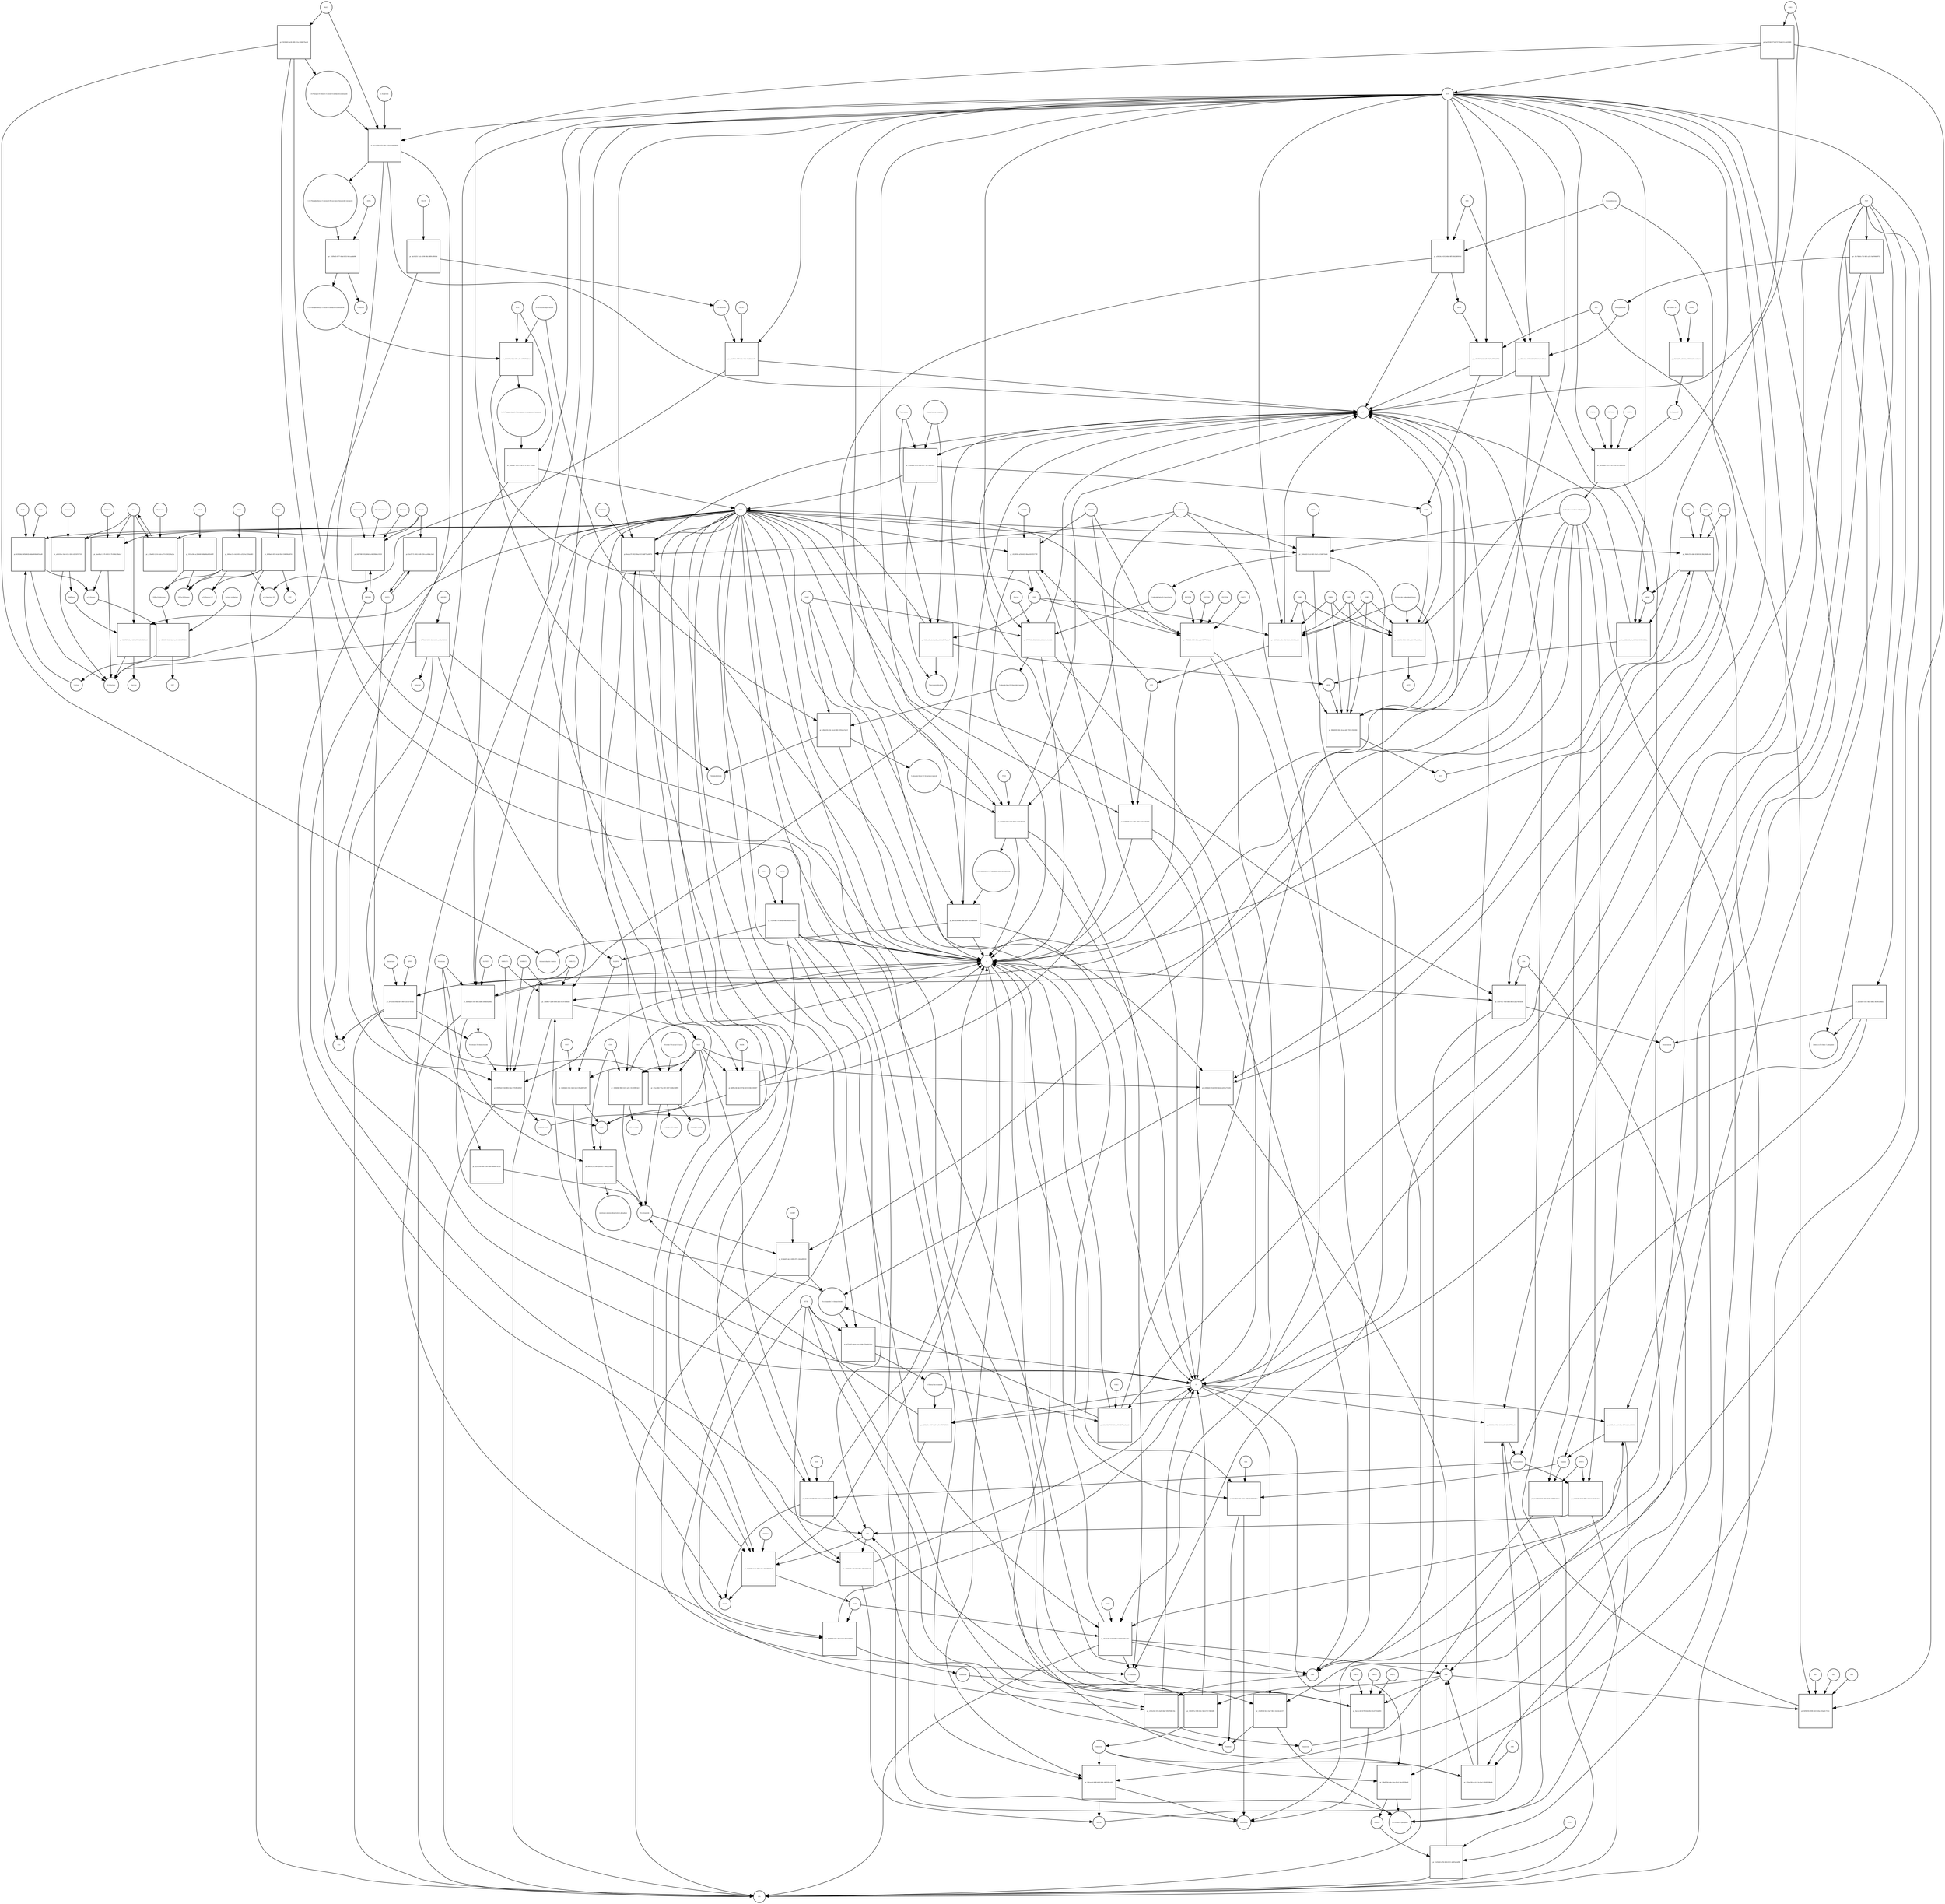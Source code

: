 strict digraph  {
"pr_da108251-7e2c-4198-98b1-88f9c5ff603d" [annotation="", bipartite=1, cls=process, fontsize=4, label="pr_da108251-7e2c-4198-98b1-88f9c5ff603d", shape=square];
"D-Galactose" [annotation="http_//identifiers.org/CHEBI_27667|http_//identifiers.org/pubchem.compound_439353|http_//identifiers.org/bigg.metabolite_gal_bD", bipartite=0, cls="simple chemical", fontsize=4, label="D-Galactose", shape=circle];
"⍺-D-Galactose" [annotation="http_//identifiers.org/CHEBI_28061|http_//identifiers.org/pubchem.compound_439357|http_//identifiers.org/bigg.metabolite_gal", bipartite=0, cls="simple chemical", fontsize=4, label="⍺-D-Galactose", shape=circle];
GALM [annotation="http_//identifiers.org/uniprot_Q96C23", bipartite=0, cls=macromolecule, fontsize=4, label=GALM, shape=circle];
"pr_cdc57e9c-90f7-433e-9e6e-05d3bbf4ef9f" [annotation="", bipartite=1, cls=process, fontsize=4, label="pr_cdc57e9c-90f7-433e-9e6e-05d3bbf4ef9f", shape=square];
"⍺-D-Galactose-1P" [annotation="http_//identifiers.org/CHEBI_17973|http_//identifiers.org/pubchem.compound_123912|http_//identifiers.org/bigg.metabolite_gal1p", bipartite=0, cls="simple chemical", fontsize=4, label="⍺-D-Galactose-1P", shape=circle];
GALK1 [annotation="http_//identifiers.org/uniprot_P51570", bipartite=0, cls=macromolecule, fontsize=4, label=GALK1, shape=circle];
ATP [annotation="http_//identifiers.org/CHEBI_15422|http_//identifiers.org/pubchem.compound_5957|http_//identifiers.org/bigg.metabolite_atp", bipartite=0, cls="simple chemical", fontsize=4, label=ATP, shape=circle];
ADP [annotation="http_//identifiers.org/CHEBI_16761|http_//identifiers.org/pubchem.compound_6022|http_//identifiers.org/bigg.metabolite_adp", bipartite=0, cls="simple chemical", fontsize=4, label=ADP, shape=circle];
"pr_6665ec53-c4cb-4914-a552-0a12f36afd83" [annotation="", bipartite=1, cls=process, fontsize=4, label="pr_6665ec53-c4cb-4914-a552-0a12f36afd83", shape=square];
"UDP-⍺-D-Galactose" [annotation="http_//identifiers.org/CHEBI_66914|http_//identifiers.org/pubchem.compound_18068|http_//identifiers.org/bigg.metabolite_udpgal", bipartite=0, cls="simple chemical", fontsize=4, label="UDP-⍺-D-Galactose", shape=circle];
GALT [annotation="http_//identifiers.org/uniprot_P07902", bipartite=0, cls=macromolecule, fontsize=4, label=GALT, shape=circle];
"UDP-⍺-D-Glucose" [annotation="http_//identifiers.org/CHEBI_46229|http_//identifiers.org/pubchem.compound_8629|http_//identifiers.org/bigg.metabolite_udpg", bipartite=0, cls="simple chemical", fontsize=4, label="UDP-⍺-D-Glucose", shape=circle];
"⍺-D-Glucose-1-P" [annotation="http_//identifiers.org/CHEBI_29042|http_//identifiers.org/pubchem.compound_439165|http_//identifiers.org/bigg.metabolite_g1p", bipartite=0, cls="simple chemical", fontsize=4, label="⍺-D-Glucose-1-P", shape=circle];
"pr_8ef6bef3-0f10-4cbc-85d3-504bf84c607d" [annotation="", bipartite=1, cls=process, fontsize=4, label="pr_8ef6bef3-0f10-4cbc-85d3-504bf84c607d", shape=square];
UGP2 [annotation="http_//identifiers.org/uniprot_Q16851", bipartite=0, cls=macromolecule, fontsize=4, label=UGP2, shape=circle];
PPi [annotation="http_//identifiers.org/CHEBI_18361|http_//identifiers.org/pubchem.compound_644102|http_//identifiers.org/bigg.metabolite_ppi", bipartite=0, cls="simple chemical", fontsize=4, label=PPi, shape=circle];
UTP [annotation="http_//identifiers.org/CHEBI_15713|http_//identifiers.org/pubchem.compound_6133|http_//identifiers.org/bigg.metabolite_utp", bipartite=0, cls="simple chemical", fontsize=4, label=UTP, shape=circle];
"pr_9311e36c-ac2f-4440-b0bb-48a845fe87ff" [annotation="", bipartite=1, cls=process, fontsize=4, label="pr_9311e36c-ac2f-4440-b0bb-48a845fe87ff", shape=square];
GALE [annotation="http_//identifiers.org/uniprot_Q14376", bipartite=0, cls=macromolecule, fontsize=4, label=GALE, shape=circle];
Lactose [annotation="http_//identifiers.org/CHEBI_17716|http_//identifiers.org/pubchem.compound_440995|http_//identifiers.org/bigg.metabolite_lcts", bipartite=0, cls="simple chemical", fontsize=4, label=Lactose, shape=circle];
"pr_433b2bb2-b85b-462b-8dde-404b6405ead8" [annotation="", bipartite=1, cls=process, fontsize=4, label="pr_433b2bb2-b85b-462b-8dde-404b6405ead8", shape=square];
GLB1 [annotation="http_//identifiers.org/uniprot_P16278", bipartite=0, cls=macromolecule, fontsize=4, label=GLB1, shape=circle];
LCT [annotation="http_//identifiers.org/uniprot_P09848", bipartite=0, cls=macromolecule, fontsize=4, label=LCT, shape=circle];
H2O [annotation="http_//identifiers.org/CHEBI_15377|http_//identifiers.org/pubchem.compound_962|http_//identifiers.org/bigg.metabolite_h2o", bipartite=0, cls="simple chemical", fontsize=4, label=H2O, shape=circle];
"⍺-D-Glucose" [annotation="http_//identifiers.org/CHEBI_28102|http_//identifiers.org/pubchem.compound_79025|http_//identifiers.org/bigg.metabolite_glc__D", bipartite=0, cls="simple chemical", fontsize=4, label="⍺-D-Glucose", shape=circle];
"pr_2f79b8df-29e0-46d4-b174-ee120a763441" [annotation="", bipartite=1, cls=process, fontsize=4, label="pr_2f79b8df-29e0-46d4-b174-ee120a763441", shape=square];
Galacitol [annotation="http_//identifiers.org/CHEBI_16813|http_//identifiers.org/pubchem.compound_11850|http_//identifiers.org/bigg.metabolite_galt", bipartite=0, cls="simple chemical", fontsize=4, label=Galacitol, shape=circle];
AKR1B1 [annotation="http_//identifiers.org/uniprot_P15121", bipartite=0, cls=macromolecule, fontsize=4, label=AKR1B1, shape=circle];
NADP [annotation="http_//identifiers.org/CHEBI_18009|http_//identifiers.org/pubchem.compound_5886|http_//identifiers.org/bigg.metabolite_nadp", bipartite=0, cls="simple chemical", fontsize=4, label=NADP, shape=circle];
NADPH [annotation="http_//identifiers.org/CHEBI_16474|http_//identifiers.org/pubchem.compound_5884|http_//identifiers.org/bigg.metabolite_nadph", bipartite=0, cls="simple chemical", fontsize=4, label=NADPH, shape=circle];
H [annotation="http_//identifiers.org/CHEBI_24636|http_//identifiers.org/pubchem.compound_1038|http_//identifiers.org/bigg.metabolite_h", bipartite=0, cls="simple chemical", fontsize=4, label=H, shape=circle];
Melibiose [annotation="http_//identifiers.org/CHEBI_28053|http_//identifiers.org/pubchem.compound_440658|http_//identifiers.org/bigg.metabolite_melib", bipartite=0, cls="simple chemical", fontsize=4, label=Melibiose, shape=circle];
"pr_5aedfaa1-2e70-4b93-bc79-894b13fbdcdf" [annotation="", bipartite=1, cls=process, fontsize=4, label="pr_5aedfaa1-2e70-4b93-bc79-894b13fbdcdf", shape=square];
GLA [annotation="http_//identifiers.org/uniprot_P06280", bipartite=0, cls=macromolecule, fontsize=4, label=GLA, shape=circle];
Raffinose [annotation="http_//identifiers.org/CHEBI_16634|http_//identifiers.org/pubchem.compound_439242|http_//identifiers.org/bigg.metabolite_raffin", bipartite=0, cls="simple chemical", fontsize=4, label=Raffinose, shape=circle];
"pr_53f4727e-21af-44f4-b07d-8d543f2673c8" [annotation="", bipartite=1, cls=process, fontsize=4, label="pr_53f4727e-21af-44f4-b07d-8d543f2673c8", shape=square];
Sucrose [annotation="http_//identifiers.org/CHEBI_17992|http_//identifiers.org/pubchem.compound_5988|http_//identifiers.org/bigg.metabolite_sucr", bipartite=0, cls="simple chemical", fontsize=4, label=Sucrose, shape=circle];
"pr_4fb81f8f-00d4-4bd9-be11-148240f91254" [annotation="", bipartite=1, cls=process, fontsize=4, label="pr_4fb81f8f-00d4-4bd9-be11-148240f91254", shape=square];
"lactose synthetase" [annotation="http_//identifiers.org/uniprot_P00709|http_//identifiers.org/uniprot_P15291", bipartite=0, cls=complex, fontsize=4, label="lactose synthetase", shape=circle];
UDP [annotation="http_//identifiers.org/CHEBI_17659|http_//identifiers.org/pubchem.compound_6031|http_//identifiers.org/bigg.metabolite_udp", bipartite=0, cls="simple chemical", fontsize=4, label=UDP, shape=circle];
Stachyose [annotation="http_//identifiers.org/CHEBI_17164|http_//identifiers.org/pubchem.compound_439531|http_//identifiers.org/bigg.metabolite_stys", bipartite=0, cls="simple chemical", fontsize=4, label=Stachyose, shape=circle];
"pr_a0a0108e-16e4-417c-8262-d3f0307d7319" [annotation="", bipartite=1, cls=process, fontsize=4, label="pr_a0a0108e-16e4-417c-8262-d3f0307d7319", shape=square];
NAD [annotation="http_//identifiers.org/CHEBI_15846|http_//identifiers.org/pubchem.compound_5892|http_//identifiers.org/bigg.metabolite_nad", bipartite=0, cls="simple chemical", fontsize=4, label=NAD, shape=circle];
"pr_dd99ec8d-ddc0-474d-a433-534b36340d07" [annotation="", bipartite=1, cls=process, fontsize=4, label="pr_dd99ec8d-ddc0-474d-a433-534b36340d07", shape=square];
NADK [annotation="http_//identifiers.org/uniprot_O95544", bipartite=0, cls=macromolecule, fontsize=4, label=NADK, shape=circle];
"pr_4b464de4-1b3c-4d82-bae3-09fad837ef67" [annotation="", bipartite=1, cls=process, fontsize=4, label="pr_4b464de4-1b3c-4d82-bae3-09fad837ef67", shape=square];
NADH [annotation="http_//identifiers.org/CHEBI_16908|http_//identifiers.org/pubchem.compound_439153|http_//identifiers.org/bigg.metabolite_nadh", bipartite=0, cls="simple chemical", fontsize=4, label=NADH, shape=circle];
NNT [annotation="http_//identifiers.org/uniprot_Q13423", bipartite=0, cls=macromolecule, fontsize=4, label=NNT, shape=circle];
"Deamino-NAD" [annotation="http_//identifiers.org/CHEBI_18304|http_//identifiers.org/pubchem.compound_135421870|http_//identifiers.org/bigg.metabolite_dnad", bipartite=0, cls="simple chemical", fontsize=4, label="Deamino-NAD", shape=circle];
"pr_9ea8a37f-3925-49ad-8151-ddf752a8967b" [annotation="", bipartite=1, cls=process, fontsize=4, label="pr_9ea8a37f-3925-49ad-8151-ddf752a8967b", shape=square];
NADSYN1 [annotation="urn_miriam_pubmed_12547821|http_//identifiers.org/uniprot_Q6IA69", bipartite=0, cls=macromolecule, fontsize=4, label=NADSYN1, shape=circle];
"L-Glutamine" [annotation="http_//identifiers.org/CHEBI_18050|http_//identifiers.org/pubchem.compound_5961|http_//identifiers.org/bigg.metabolite_gln__L", bipartite=0, cls="simple chemical", fontsize=4, label="L-Glutamine", shape=circle];
"L-Glutamate" [annotation="http_//identifiers.org/CHEBI_16015|http_//identifiers.org/pubchem.compound_33032|http_//identifiers.org/bigg.metabolite_glu__L", bipartite=0, cls="simple chemical", fontsize=4, label="L-Glutamate", shape=circle];
"Nicotinamide D-ribonucleotide" [annotation="http_//identifiers.org/CHEBI_16171|http_//identifiers.org/pubchem.compound_14180", bipartite=0, cls="simple chemical", fontsize=4, label="Nicotinamide D-ribonucleotide", shape=circle];
"pr_19e6f617-ae00-4956-a8b1-fcc4729682b6" [annotation="", bipartite=1, cls=process, fontsize=4, label="pr_19e6f617-ae00-4956-a8b1-fcc4729682b6", shape=square];
NMNAT2 [annotation="urn_miriam_pubmed_12359228|http_//identifiers.org/uniprot_Q9BZQ4", bipartite=0, cls=macromolecule, fontsize=4, label=NMNAT2, shape=circle];
NMNAT1 [annotation="urn_miriam_pubmed_12359228|http_//identifiers.org/uniprot_Q9HAN9", bipartite=0, cls=macromolecule, fontsize=4, label=NMNAT1, shape=circle];
NMNAT3 [annotation="urn_miriam_pubmed_17402747|http_//identifiers.org/uniprot_Q96T66", bipartite=0, cls=macromolecule, fontsize=4, label=NMNAT3, shape=circle];
"pr_cb98bb41-31dc-4563-bb2e-ee63ea753e9d" [annotation="", bipartite=1, cls=process, fontsize=4, label="pr_cb98bb41-31dc-4563-bb2e-ee63ea753e9d", shape=square];
ENPP1 [annotation="http_//identifiers.org/uniprot_P22413", bipartite=0, cls=macromolecule, fontsize=4, label=ENPP1, shape=circle];
ENPP3 [annotation="http_//identifiers.org/uniprot_O14638", bipartite=0, cls=macromolecule, fontsize=4, label=ENPP3, shape=circle];
AMP [annotation="http_//identifiers.org/CHEBI_16027|http_//identifiers.org/pubchem.compound_6083|http_//identifiers.org/bigg.metabolite_amp", bipartite=0, cls="simple chemical", fontsize=4, label=AMP, shape=circle];
"N-Ribosyl-nicotinamide" [annotation="http_//identifiers.org/CHEBI_15927|http_//identifiers.org/pubchem.compound_439924|http_//identifiers.org/bigg.metabolite_rnam", bipartite=0, cls="simple chemical", fontsize=4, label="N-Ribosyl-nicotinamide", shape=circle];
"pr_124ec92d-7159-415e-a901-db774ad4abdd" [annotation="", bipartite=1, cls=process, fontsize=4, label="pr_124ec92d-7159-415e-a901-db774ad4abdd", shape=square];
NRK1 [annotation="http_//identifiers.org/uniprot_Q9NWW6", bipartite=0, cls=macromolecule, fontsize=4, label=NRK1, shape=circle];
"pr_b775cd71-64a0-4aaa-a598-e750c562102c" [annotation="", bipartite=1, cls=process, fontsize=4, label="pr_b775cd71-64a0-4aaa-a598-e750c562102c", shape=square];
NT5E [annotation="urn_miriam_pubmed_2848759|http_//identifiers.org/uniprot_P21589", bipartite=0, cls=macromolecule, fontsize=4, label=NT5E, shape=circle];
Pi [annotation="http_//identifiers.org/CHEBI_18367|http_//identifiers.org/pubchem.compound_1061|http_//identifiers.org/bigg.metabolite_pi", bipartite=0, cls="simple chemical", fontsize=4, label=Pi, shape=circle];
Nicotinate [annotation="http_//identifiers.org/CHEBI_32544|http_//identifiers.org/pubchem.compound_937|http_//identifiers.org/bigg.metabolite_nicnt", bipartite=0, cls="simple chemical", fontsize=4, label=Nicotinate, shape=circle];
"pr_99015c21-1306-42fd-81c7-99424218f63c" [annotation="", bipartite=1, cls=process, fontsize=4, label="pr_99015c21-1306-42fd-81c7-99424218f63c", shape=square];
Nicotinamide [annotation="http_//identifiers.org/CHEBI_17154|http_//identifiers.org/pubchem.compound_936|http_//identifiers.org/bigg.metabolite_ncam", bipartite=0, cls="simple chemical", fontsize=4, label=Nicotinamide, shape=circle];
CD38 [annotation="urn_miriam_pubmed_16690024|http_//identifiers.org/uniprot_P28907", bipartite=0, cls=macromolecule, fontsize=4, label=CD38, shape=circle];
"nicotinate-adenine dinucleotide phosphate" [annotation="http_//identifiers.org/CHEBI_75967|http_//identifiers.org/pubchem.compound_71768143", bipartite=0, cls="simple chemical", fontsize=4, label="nicotinate-adenine dinucleotide phosphate", shape=circle];
"pr_613b4d57-de28-4905-8791-2fefed9f9f29" [annotation="", bipartite=1, cls=process, fontsize=4, label="pr_613b4d57-de28-4905-8791-2fefed9f9f29", shape=square];
NAMPT [annotation="http_//identifiers.org/uniprot_P43490", bipartite=0, cls=macromolecule, fontsize=4, label=NAMPT, shape=circle];
"5-phospho-⍺-D-ribose 1-diphosphate" [annotation="http_//identifiers.org/CHEBI_17111|http_//identifiers.org/pubchem.compound_7339|http_//identifiers.org/bigg.metabolite_prpp", bipartite=0, cls="simple chemical", fontsize=4, label="5-phospho-⍺-D-ribose 1-diphosphate", shape=circle];
"pr_329bb69c-3947-4a29-9a95-17f37cdf6695" [annotation="", bipartite=1, cls=process, fontsize=4, label="pr_329bb69c-3947-4a29-9a95-17f37cdf6695", shape=square];
PNP [annotation="http_//identifiers.org/uniprot_P00491", bipartite=0, cls=macromolecule, fontsize=4, label=PNP, shape=circle];
"⍺-D-Ribose 1-phosphate" [annotation="http_//identifiers.org/CHEBI_16300|http_//identifiers.org/pubchem.compound_439236|http_//identifiers.org/bigg.metabolite_r1p", bipartite=0, cls="simple chemical", fontsize=4, label="⍺-D-Ribose 1-phosphate", shape=circle];
"pr_57ace40d-775a-46f1-9c67-6448e358ff6c" [annotation="", bipartite=1, cls=process, fontsize=4, label="pr_57ace40d-775a-46f1-9c67-6448e358ff6c", shape=square];
SIRT5 [annotation="urn_miriam_pubmed_17694089|http_//identifiers.org/uniprot_Q9NXA8", bipartite=0, cls=macromolecule, fontsize=4, label=SIRT5, shape=circle];
"Histone N6-acetyl-L-lysine" [annotation="http_//identifiers.org/pubchem.substance_5094", bipartite=0, cls="simple chemical", fontsize=4, label="Histone N6-acetyl-L-lysine", shape=circle];
"O-Acetyl-ADP-ribose" [annotation="http_//identifiers.org/CHEBI_76279|http_//identifiers.org/pubchem.compound_72193709", bipartite=0, cls="simple chemical", fontsize=4, label="O-Acetyl-ADP-ribose", shape=circle];
"Histone-L-lysine" [annotation="http_//identifiers.org/CHEBI_5738|http_//identifiers.org/pubchem.substance_5447|http_//identifiers.org/pubchem.substance_223439948", bipartite=0, cls="simple chemical", fontsize=4, label="Histone-L-lysine", shape=circle];
"pr_183bfdb8-96b3-4237-a43c-1fc6509b14e5" [annotation="", bipartite=1, cls=process, fontsize=4, label="pr_183bfdb8-96b3-4237-a43c-1fc6509b14e5", shape=square];
"ADP-D-ribose" [annotation="http_//identifiers.org/CHEBI_16960|http_//identifiers.org/pubchem.compound_33576", bipartite=0, cls="simple chemical", fontsize=4, label="ADP-D-ribose", shape=circle];
"Nicotinate D-ribonucleotide" [annotation="http_//identifiers.org/CHEBI_15763|http_//identifiers.org/pubchem.compound_121992|http_//identifiers.org/bigg.metabolite_nicrnt", bipartite=0, cls="simple chemical", fontsize=4, label="Nicotinate D-ribonucleotide", shape=circle];
"pr_1992f9a9-11b0-4fb3-84a1-5763fb1d00e9" [annotation="", bipartite=1, cls=process, fontsize=4, label="pr_1992f9a9-11b0-4fb3-84a1-5763fb1d00e9", shape=square];
Quinolinate [annotation="http_//identifiers.org/CHEBI_16675|http_//identifiers.org/pubchem.compound_1066|http_//identifiers.org/bigg.metabolite_quln", bipartite=0, cls="simple chemical", fontsize=4, label=Quinolinate, shape=circle];
"pr_d79e1fed-f002-447d-9f47-cb14b73f34ec" [annotation="", bipartite=1, cls=process, fontsize=4, label="pr_d79e1fed-f002-447d-9f47-cb14b73f34ec", shape=square];
QPRT [annotation="http_//identifiers.org/uniprot_Q15274", bipartite=0, cls=macromolecule, fontsize=4, label=QPRT, shape=circle];
CO2 [annotation="http_//identifiers.org/CHEBI_16526|http_//identifiers.org/pubchem.compound_280|http_//identifiers.org/bigg.metabolite_co2", bipartite=0, cls="simple chemical", fontsize=4, label=CO2, shape=circle];
"pr_d5e0bab0-316f-40da-bdfe-cb9a8e4a584e" [annotation="", bipartite=1, cls=process, fontsize=4, label="pr_d5e0bab0-316f-40da-bdfe-cb9a8e4a584e", shape=square];
NAPRT1 [annotation="http_//identifiers.org/uniprot_Q6XQN6", bipartite=0, cls=macromolecule, fontsize=4, label=NAPRT1, shape=circle];
"pr_32311c69-f0f6-4140-9889-089e607927a5" [annotation="", bipartite=1, cls=process, fontsize=4, label="pr_32311c69-f0f6-4140-9889-089e607927a5", shape=square];
"⍺D-Ribose 1P" [annotation="http_//identifiers.org/CHEBI_16300|http_//identifiers.org/pubchem.compound_439236|http_//identifiers.org/bigg.metabolite_r1p", bipartite=0, cls="simple chemical", fontsize=4, label="⍺D-Ribose 1P", shape=circle];
"pr_92175298-ad54-43aa-8956-1240ee1d12e4" [annotation="", bipartite=1, cls=process, fontsize=4, label="pr_92175298-ad54-43aa-8956-1240ee1d12e4", shape=square];
"D-Ribose 5P" [annotation="http_//identifiers.org/CHEBI_78679|http_//identifiers.org/pubchem.compound_439167", bipartite=0, cls="simple chemical", fontsize=4, label="D-Ribose 5P", shape=circle];
PGM2 [annotation="http_//identifiers.org/uniprot_Q96G03", bipartite=0, cls=macromolecule, fontsize=4, label=PGM2, shape=circle];
"pr_2bcdddb8-51e5-4780-9166-ef4766b45f2b" [annotation="", bipartite=1, cls=process, fontsize=4, label="pr_2bcdddb8-51e5-4780-9166-ef4766b45f2b", shape=square];
PRPS1 [annotation="http_//identifiers.org/uniprot_P60891", bipartite=0, cls=macromolecule, fontsize=4, label=PRPS1, shape=circle];
PRPS2 [annotation="http_//identifiers.org/uniprot_P11908", bipartite=0, cls=macromolecule, fontsize=4, label=PRPS2, shape=circle];
PRPS1L1 [annotation="http_//identifiers.org/uniprot_P21108", bipartite=0, cls=macromolecule, fontsize=4, label=PRPS1L1, shape=circle];
"pr_3644c2d3-02cd-4d61-82e5-ae33d6719a8d" [annotation="", bipartite=1, cls=process, fontsize=4, label="pr_3644c2d3-02cd-4d61-82e5-ae33d6719a8d", shape=square];
"5-phospho-beta-D-ribosylamine" [annotation="http_//identifiers.org/CHEBI_37737|http_//identifiers.org/pubchem.compound_439905|http_//identifiers.org/bigg.metabolite_pram", bipartite=0, cls="simple chemical", fontsize=4, label="5-phospho-beta-D-ribosylamine", shape=circle];
PPAT [annotation="http_//identifiers.org/uniprot_Q06203", bipartite=0, cls=macromolecule, fontsize=4, label=PPAT, shape=circle];
"pr_87767133-d56b-4126-bcbf-c2c0ce9e1e2b" [annotation="", bipartite=1, cls=process, fontsize=4, label="pr_87767133-d56b-4126-bcbf-c2c0ce9e1e2b", shape=square];
"5-phospho-beta-D-ribosylglycinamide" [annotation="http_//identifiers.org/CHEBI_143788|http_//identifiers.org/pubchem.compound_129630972|http_//identifiers.org/bigg.metabolite_gar", bipartite=0, cls="simple chemical", fontsize=4, label="5-phospho-beta-D-ribosylglycinamide", shape=circle];
GART [annotation="http_//identifiers.org/uniprot_P22102", bipartite=0, cls=macromolecule, fontsize=4, label=GART, shape=circle];
Glycine [annotation="http_//identifiers.org/CHEBI_15428|http_//identifiers.org/pubchem.compound_750|http_//identifiers.org/bigg.metabolite_gly", bipartite=0, cls="simple chemical", fontsize=4, label=Glycine, shape=circle];
"pr_c49a0cfb-016c-4ced-8861-15f5e0a7a0c9" [annotation="", bipartite=1, cls=process, fontsize=4, label="pr_c49a0cfb-016c-4ced-8861-15f5e0a7a0c9", shape=square];
"5-phosphoribosyl-N-formylglycinamide" [annotation="http_//identifiers.org/pubchem.compound_129652037|http_//identifiers.org/bigg.metabolite_fgam", bipartite=0, cls="simple chemical", fontsize=4, label="5-phosphoribosyl-N-formylglycinamide", shape=circle];
"10-Formyltetrahydrofolate" [annotation="http_//identifiers.org/CHEBI_15637|http_//identifiers.org/pubchem.compound_135450591|http_//identifiers.org/bigg.metabolite_10fthf", bipartite=0, cls="simple chemical", fontsize=4, label="10-Formyltetrahydrofolate", shape=circle];
Tetrahydrofolate [annotation="http_//identifiers.org/CHEBI_67016|http_//identifiers.org/pubchem.compound_135444742|http_//identifiers.org/bigg.metabolite_thf", bipartite=0, cls="simple chemical", fontsize=4, label=Tetrahydrofolate, shape=circle];
"pr_f7250fbf-076b-4aab-80d3-a3af7c8b725f" [annotation="", bipartite=1, cls=process, fontsize=4, label="pr_f7250fbf-076b-4aab-80d3-a3af7c8b725f", shape=square];
"2-(Formamido)-N1-(5'-phosphoribosyl)acetamidine" [annotation="http_//identifiers.org/pubchem.compound_5462266|http_//identifiers.org/bigg.metabolite_fpram", bipartite=0, cls="simple chemical", fontsize=4, label="2-(Formamido)-N1-(5'-phosphoribosyl)acetamidine", shape=circle];
PFAS [annotation="http_//identifiers.org/uniprot_O15067", bipartite=0, cls=macromolecule, fontsize=4, label=PFAS, shape=circle];
"pr_d8155f39-986c-4bfc-a097-cd14d40eb4ff" [annotation="", bipartite=1, cls=process, fontsize=4, label="pr_d8155f39-986c-4bfc-a097-cd14d40eb4ff", shape=square];
"Aminoimidazole ribotide" [annotation="http_//identifiers.org/CHEBI_138560|http_//identifiers.org/pubchem.compound_161500|http_//identifiers.org/bigg.metabolite_airs", bipartite=0, cls="simple chemical", fontsize=4, label="Aminoimidazole ribotide", shape=circle];
"pr_7d53b403-2a38-48f6-913a-2184be7fae58" [annotation="", bipartite=1, cls=process, fontsize=4, label="pr_7d53b403-2a38-48f6-913a-2184be7fae58", shape=square];
"1-(5-Phospho-D-ribosyl)-5-amino-4-imidazolecarboxylate" [annotation="http_//identifiers.org/CHEBI_28413|http_//identifiers.org/pubchem.compound_165388|http_//identifiers.org/bigg.metabolite_5aizc", bipartite=0, cls="simple chemical", fontsize=4, label="1-(5-Phospho-D-ribosyl)-5-amino-4-imidazolecarboxylate", shape=circle];
PAICS [annotation="http_//identifiers.org/uniprot_P22234", bipartite=0, cls=macromolecule, fontsize=4, label=PAICS, shape=circle];
"pr_eecac359-a155-4f81-9129-fea04d2f83f2" [annotation="", bipartite=1, cls=process, fontsize=4, label="pr_eecac359-a155-4f81-9129-fea04d2f83f2", shape=square];
"1-(5'-Phosphoribosyl)-5-amino-4-(N-succinocarboxamide)-imidazole" [annotation="http_//identifiers.org/CHEBI_18319|http_//identifiers.org/pubchem.compound_160666", bipartite=0, cls="simple chemical", fontsize=4, label="1-(5'-Phosphoribosyl)-5-amino-4-(N-succinocarboxamide)-imidazole", shape=circle];
"L-Aspartate" [annotation="http_//identifiers.org/CHEBI_17053|http_//identifiers.org/pubchem.compound_5960|http_//identifiers.org/bigg.metabolite_asp__L", bipartite=0, cls="simple chemical", fontsize=4, label="L-Aspartate", shape=circle];
"pr_163f9e45-0577-44bd-8353-9dfcaabbb986" [annotation="", bipartite=1, cls=process, fontsize=4, label="pr_163f9e45-0577-44bd-8353-9dfcaabbb986", shape=square];
"1-(5'-Phosphoribosyl)-5-amino-4-imidazolecarboxamide" [annotation="http_//identifiers.org/CHEBI_18406|http_//identifiers.org/pubchem.compound_65110|http_//identifiers.org/bigg.metabolite_aicar", bipartite=0, cls="simple chemical", fontsize=4, label="1-(5'-Phosphoribosyl)-5-amino-4-imidazolecarboxamide", shape=circle];
ADSL [annotation="http_//identifiers.org/uniprot_P30566", bipartite=0, cls=macromolecule, fontsize=4, label=ADSL, shape=circle];
Fumarate [annotation="http_//identifiers.org/CHEBI_29806|http_//identifiers.org/pubchem.compound_5460307|http_//identifiers.org/bigg.metabolite_fum", bipartite=0, cls="simple chemical", fontsize=4, label=Fumarate, shape=circle];
"pr_3a404722-835d-4f91-af1e-b791f7572fed" [annotation="", bipartite=1, cls=process, fontsize=4, label="pr_3a404722-835d-4f91-af1e-b791f7572fed", shape=square];
"1-(5'-Phosphoribosyl)-5-formamido-4-imidazolecarboxamide" [annotation="http_//identifiers.org/CHEBI_18381|http_//identifiers.org/pubchem.compound_166760|http_//identifiers.org/bigg.metabolite_fprica", bipartite=0, cls="simple chemical", fontsize=4, label="1-(5'-Phosphoribosyl)-5-formamido-4-imidazolecarboxamide", shape=circle];
ATIC [annotation="http_//identifiers.org/uniprot_P31939", bipartite=0, cls=macromolecule, fontsize=4, label=ATIC, shape=circle];
"pr_a488fba7-4891-47d6-9e7a-5d257703b67f" [annotation="", bipartite=1, cls=process, fontsize=4, label="pr_a488fba7-4891-47d6-9e7a-5d257703b67f", shape=square];
IMP [annotation="http_//identifiers.org/CHEBI_17202|http_//identifiers.org/pubchem.compound_135398640|http_//identifiers.org/bigg.metabolite_imp", bipartite=0, cls="simple chemical", fontsize=4, label=IMP, shape=circle];
"pr_1527d3b1-bca1-4fb7-a5ae-447e896dd2c0" [annotation="", bipartite=1, cls=process, fontsize=4, label="pr_1527d3b1-bca1-4fb7-a5ae-447e896dd2c0", shape=square];
XMP [annotation="http_//identifiers.org/CHEBI_15652|http_//identifiers.org/pubchem.compound_73323|http_//identifiers.org/bigg.metabolite_xmp", bipartite=0, cls="simple chemical", fontsize=4, label=XMP, shape=circle];
IMPDH1 [annotation="http_//identifiers.org/uniprot_P20839", bipartite=0, cls=macromolecule, fontsize=4, label=IMPDH1, shape=circle];
IMPDH2 [annotation="http_//identifiers.org/uniprot_P12268", bipartite=0, cls=macromolecule, fontsize=4, label=IMPDH2, shape=circle];
"pr_3fe96e00-cb74-4d98-bc7f-4562569c787e" [annotation="", bipartite=1, cls=process, fontsize=4, label="pr_3fe96e00-cb74-4d98-bc7f-4562569c787e", shape=square];
GMP [annotation="http_//identifiers.org/CHEBI_17345|http_//identifiers.org/pubchem.compound_135398631|http_//identifiers.org/bigg.metabolite_gmp", bipartite=0, cls="simple chemical", fontsize=4, label=GMP, shape=circle];
GMPS [annotation="urn_miriam_pubmed_8089153|http_//identifiers.org/uniprot_P49915", bipartite=0, cls=macromolecule, fontsize=4, label=GMPS, shape=circle];
"pr_ba52f349-277e-4737-93a6-211ccb25b8f6" [annotation="", bipartite=1, cls=process, fontsize=4, label="pr_ba52f349-277e-4737-93a6-211ccb25b8f6", shape=square];
GDP [annotation="http_//identifiers.org/CHEBI_17552|http_//identifiers.org/pubchem.compound_135398619|http_//identifiers.org/bigg.metabolite_gdp", bipartite=0, cls="simple chemical", fontsize=4, label=GDP, shape=circle];
GUK1 [annotation="urn_miriam_pubmed_8663313|http_//identifiers.org/uniprot_Q16774", bipartite=0, cls=macromolecule, fontsize=4, label=GUK1, shape=circle];
"pr_42497bfd-e50b-4f32-9ec2-ef411474ea92" [annotation="", bipartite=1, cls=process, fontsize=4, label="pr_42497bfd-e50b-4f32-9ec2-ef411474ea92", shape=square];
GTP [annotation="http_//identifiers.org/CHEBI_15996|http_//identifiers.org/pubchem.compound_35398633|http_//identifiers.org/bigg.metabolite_gtp", bipartite=0, cls="simple chemical", fontsize=4, label=GTP, shape=circle];
NME3 [annotation="http_//identifiers.org/uniprot_Q13232", bipartite=0, cls=macromolecule, fontsize=4, label=NME3, shape=circle];
"Nucleoside diphosphate kinase" [annotation="http_//identifiers.org/uniprot_P15531|http_//identifiers.org/uniprot_P22392", bipartite=0, cls=complex, fontsize=4, label="Nucleoside diphosphate kinase", shape=circle];
NME5 [annotation="http_//identifiers.org/uniprot_P56597", bipartite=0, cls=macromolecule, fontsize=4, label=NME5, shape=circle];
NME6 [annotation="http_//identifiers.org/uniprot_O75414", bipartite=0, cls=macromolecule, fontsize=4, label=NME6, shape=circle];
NME7 [annotation="http_//identifiers.org/uniprot_Q9Y5B8", bipartite=0, cls=macromolecule, fontsize=4, label=NME7, shape=circle];
"pr_5429ca5f-edcd-4a6b-aed4-9e29e73ad1e7" [annotation="", bipartite=1, cls=process, fontsize=4, label="pr_5429ca5f-edcd-4a6b-aed4-9e29e73ad1e7", shape=square];
dGDP [annotation="http_//identifiers.org/CHEBI_28862|http_//identifiers.org/pubchem.compound_135398595|http_//identifiers.org/bigg.metabolite_dgdp", bipartite=0, cls="simple chemical", fontsize=4, label=dGDP, shape=circle];
"ribonucleoside reductase" [annotation="http_//identifiers.org/uniprot_P23921|http_//identifiers.org/uniprot_P31350|http_//identifiers.org/uniprot_Q7LG56", bipartite=0, cls=complex, fontsize=4, label="ribonucleoside reductase", shape=circle];
Thioredoxin [annotation="http_//identifiers.org/CHEBI_15033|http_//identifiers.org/pubchem.substance_223441017|http_//identifiers.org/pubchem.substance_3635", bipartite=0, cls="simple chemical", fontsize=4, label=Thioredoxin, shape=circle];
"Thioredoxin disulfide" [annotation="http_//identifiers.org/CHEBI_18191|http_//identifiers.org/pubchem.substance_11533266|http_//identifiers.org/pubchem.substance_3636", bipartite=0, cls="simple chemical", fontsize=4, label="Thioredoxin disulfide", shape=circle];
"pr_969d4505-944e-4cad-a66f-7053c3564384" [annotation="", bipartite=1, cls=process, fontsize=4, label="pr_969d4505-944e-4cad-a66f-7053c3564384", shape=square];
dGTP [annotation="http_//identifiers.org/CHEBI_16497|http_//identifiers.org/pubchem.compound_135398599|http_//identifiers.org/bigg.metabolite_dgtp", bipartite=0, cls="simple chemical", fontsize=4, label=dGTP, shape=circle];
dGMP [annotation="http_//identifiers.org/CHEBI_16192|http_//identifiers.org/pubchem.compound_135398597|http_//identifiers.org/bigg.metabolite_dgmp", bipartite=0, cls="simple chemical", fontsize=4, label=dGMP, shape=circle];
"pr_1ea2d32b-b5ba-4a48-91b5-660f20d3bd2a" [annotation="", bipartite=1, cls=process, fontsize=4, label="pr_1ea2d32b-b5ba-4a48-91b5-660f20d3bd2a", shape=square];
Deoxyguanosine [annotation="http_//identifiers.org/CHEBI_17172|http_//identifiers.org/pubchem.compound_135398592|http_//identifiers.org/bigg.metabolite_dgsn", bipartite=0, cls="simple chemical", fontsize=4, label=Deoxyguanosine, shape=circle];
"pr_4f5ae11d-c947-41f3-9273-c9cb9c4868ab" [annotation="", bipartite=1, cls=process, fontsize=4, label="pr_4f5ae11d-c947-41f3-9273-c9cb9c4868ab", shape=square];
DCK [annotation="http_//identifiers.org/uniprot_P27707", bipartite=0, cls=macromolecule, fontsize=4, label=DCK, shape=circle];
"pr_45c7db6d-c7af-4fd1-a291-8ac9046d9724" [annotation="", bipartite=1, cls=process, fontsize=4, label="pr_45c7db6d-c7af-4fd1-a291-8ac9046d9724", shape=square];
Guanine [annotation="http_//identifiers.org/CHEBI_16235|http_//identifiers.org/pubchem.compound_135398634|http_//identifiers.org/bigg.metabolite_gua", bipartite=0, cls="simple chemical", fontsize=4, label=Guanine, shape=circle];
"2-deoxy-⍺-D-ribose 1-phosphate" [annotation="http_//identifiers.org/CHEBI_28542|http_//identifiers.org/pubchem.compound_439287|http_//identifiers.org/bigg.metabolite_2dr1p", bipartite=0, cls="simple chemical", fontsize=4, label="2-deoxy-⍺-D-ribose 1-phosphate", shape=circle];
"pr_08a8cf31-cdb8-433b-81fd-28b228d6bcd4" [annotation="", bipartite=1, cls=process, fontsize=4, label="pr_08a8cf31-cdb8-433b-81fd-28b228d6bcd4", shape=square];
ITPA [annotation="http_//identifiers.org/uniprot_Q9BY32", bipartite=0, cls=macromolecule, fontsize=4, label=ITPA, shape=circle];
"pr_2ae30823-251b-4fd1-814b-6d3809ed21ae" [annotation="", bipartite=1, cls=process, fontsize=4, label="pr_2ae30823-251b-4fd1-814b-6d3809ed21ae", shape=square];
HPRT1 [annotation="http_//identifiers.org/uniprot_P00492", bipartite=0, cls=macromolecule, fontsize=4, label=HPRT1, shape=circle];
Guanosine [annotation="http_//identifiers.org/CHEBI_16750|http_//identifiers.org/pubchem.compound_135398635|http_//identifiers.org/bigg.metabolite_gsn", bipartite=0, cls="simple chemical", fontsize=4, label=Guanosine, shape=circle];
"pr_915f5ec5-ece8-484e-8f74-bdf0ce865664" [annotation="", bipartite=1, cls=process, fontsize=4, label="pr_915f5ec5-ece8-484e-8f74-bdf0ce865664", shape=square];
"pr_c075e1b1-319b-4a04-8de7-0f41764bc18a" [annotation="", bipartite=1, cls=process, fontsize=4, label="pr_c075e1b1-319b-4a04-8de7-0f41764bc18a", shape=square];
"pr_452d9585-af50-4632-88ee-4034f5577fff" [annotation="", bipartite=1, cls=process, fontsize=4, label="pr_452d9585-af50-4632-88ee-4034f5577fff", shape=square];
ENTPD2 [annotation="http_//identifiers.org/uniprot_Q9Y5L3", bipartite=0, cls=macromolecule, fontsize=4, label=ENTPD2, shape=circle];
NTPCR [annotation="http_//identifiers.org/uniprot_Q9BSD7", bipartite=0, cls=macromolecule, fontsize=4, label=NTPCR, shape=circle];
"pr_134f6668-c11a-489c-849e-7c9ade7b4029" [annotation="", bipartite=1, cls=process, fontsize=4, label="pr_134f6668-c11a-489c-849e-7c9ade7b4029", shape=square];
"pr_075582fb-9c89-4f8b-aaa2-98977470de1a" [annotation="", bipartite=1, cls=process, fontsize=4, label="pr_075582fb-9c89-4f8b-aaa2-98977470de1a", shape=square];
ENTPD4 [annotation="http_//identifiers.org/uniprot_Q9Y227", bipartite=0, cls=macromolecule, fontsize=4, label=ENTPD4, shape=circle];
ENTPD5 [annotation="http_//identifiers.org/uniprot_O75356", bipartite=0, cls=macromolecule, fontsize=4, label=ENTPD5, shape=circle];
ENTPD6 [annotation="http_//identifiers.org/uniprot_O75354", bipartite=0, cls=macromolecule, fontsize=4, label=ENTPD6, shape=circle];
CANT1 [annotation="http_//identifiers.org/uniprot_Q8WVQ1", bipartite=0, cls=macromolecule, fontsize=4, label=CANT1, shape=circle];
"pr_753f954b-c7f1-495b-908e-645bb156a419" [annotation="", bipartite=1, cls=process, fontsize=4, label="pr_753f954b-c7f1-495b-908e-645bb156a419", shape=square];
GMPR [annotation="http_//identifiers.org/uniprot_P36959", bipartite=0, cls=macromolecule, fontsize=4, label=GMPR, shape=circle];
GMPR2 [annotation="http_//identifiers.org/uniprot_Q9P2T1", bipartite=0, cls=macromolecule, fontsize=4, label=GMPR2, shape=circle];
Ammonium [annotation="http_//identifiers.org/CHEBI_28938|http_//identifiers.org/pubchem.compound_223|http_//identifiers.org/bigg.metabolite_nh4", bipartite=0, cls="simple chemical", fontsize=4, label=Ammonium, shape=circle];
"pr_0ac0cc4e-0278-43eb-94c1-6cd7252da0f2" [annotation="", bipartite=1, cls=process, fontsize=4, label="pr_0ac0cc4e-0278-43eb-94c1-6cd7252da0f2", shape=square];
AMDP2 [annotation="http_//identifiers.org/uniprot_Q01433", bipartite=0, cls=macromolecule, fontsize=4, label=AMDP2, shape=circle];
AMPD1 [annotation="http_//identifiers.org/uniprot_P23109", bipartite=0, cls=macromolecule, fontsize=4, label=AMPD1, shape=circle];
AMPD3 [annotation="http_//identifiers.org/uniprot_Q01432", bipartite=0, cls=macromolecule, fontsize=4, label=AMPD3, shape=circle];
"pr_9668fbb9-043c-4fad-b719-79e015680b18" [annotation="", bipartite=1, cls=process, fontsize=4, label="pr_9668fbb9-043c-4fad-b719-79e015680b18", shape=square];
Xanthosine [annotation="http_//identifiers.org/CHEBI_18107|http_//identifiers.org/pubchem.compound_64959|http_//identifiers.org/bigg.metabolite_xtsn", bipartite=0, cls="simple chemical", fontsize=4, label=Xanthosine, shape=circle];
"pr_21a9f2b8-9e32-4af7-9b32-3e91dca0cf17" [annotation="", bipartite=1, cls=process, fontsize=4, label="pr_21a9f2b8-9e32-4af7-9b32-3e91dca0cf17", shape=square];
Xanthine [annotation="http_//identifiers.org/CHEBI_15318|http_//identifiers.org/pubchem.compound_1188|http_//identifiers.org/bigg.metabolite_xan", bipartite=0, cls="simple chemical", fontsize=4, label=Xanthine, shape=circle];
"pr_ee674d29-cdbf-4d9d-8ba1-dbb2d2671af5" [annotation="", bipartite=1, cls=process, fontsize=4, label="pr_ee674d29-cdbf-4d9d-8ba1-dbb2d2671af5", shape=square];
Inosine [annotation="http_//identifiers.org/CHEBI_17596|http_//identifiers.org/pubchem.compound_35398641|http_//identifiers.org/bigg.metabolite_ins", bipartite=0, cls="simple chemical", fontsize=4, label=Inosine, shape=circle];
"pr_902308c0-f922-4111-bd04-529c47757ac8" [annotation="", bipartite=1, cls=process, fontsize=4, label="pr_902308c0-f922-4111-bd04-529c47757ac8", shape=square];
Hypoxanthine [annotation="http_//identifiers.org/CHEBI_17368|http_//identifiers.org/pubchem.compound_135398638|http_//identifiers.org/bigg.metabolite_hxan", bipartite=0, cls="simple chemical", fontsize=4, label=Hypoxanthine, shape=circle];
"pr_25db5e3d-dd98-44ba-bde2-bab7565d9e29" [annotation="", bipartite=1, cls=process, fontsize=4, label="pr_25db5e3d-dd98-44ba-bde2-bab7565d9e29", shape=square];
XDH [annotation="http_//identifiers.org/uniprot_P47989", bipartite=0, cls=macromolecule, fontsize=4, label=XDH, shape=circle];
"pr_efa57f23-029a-41de-a508-5b25f556d9ae" [annotation="", bipartite=1, cls=process, fontsize=4, label="pr_efa57f23-029a-41de-a508-5b25f556d9ae", shape=square];
GDA [annotation="http_//identifiers.org/uniprot_Q9Y2T3", bipartite=0, cls=macromolecule, fontsize=4, label=GDA, shape=circle];
"pr_1a23137e-6116-4895-a3af-2ce72a97cdae" [annotation="", bipartite=1, cls=process, fontsize=4, label="pr_1a23137e-6116-4895-a3af-2ce72a97cdae", shape=square];
Adenosine [annotation="http_//identifiers.org/CHEBI_16335|http_//identifiers.org/pubchem.compound_60961|http_//identifiers.org/bigg.metabolite_adn", bipartite=0, cls="simple chemical", fontsize=4, label=Adenosine, shape=circle];
"pr_f66cae1b-0d48-4d76-9cdc-db9520fcc622" [annotation="", bipartite=1, cls=process, fontsize=4, label="pr_f66cae1b-0d48-4d76-9cdc-db9520fcc622", shape=square];
ADA [annotation="http_//identifiers.org/uniprot_P00813", bipartite=0, cls=macromolecule, fontsize=4, label=ADA, shape=circle];
"pr_635ac538-a1c4-4c2a-bba1-85b583596e4b" [annotation="", bipartite=1, cls=process, fontsize=4, label="pr_635ac538-a1c4-4c2a-bba1-85b583596e4b", shape=square];
ADK [annotation="http_//identifiers.org/uniprot_P55263", bipartite=0, cls=macromolecule, fontsize=4, label=ADK, shape=circle];
"pr_0943f37a-1998-432c-9ecd-f77c7dbe0dfb" [annotation="", bipartite=1, cls=process, fontsize=4, label="pr_0943f37a-1998-432c-9ecd-f77c7dbe0dfb", shape=square];
"pr_bdbd570d-e94a-44ea-85c6-1dec65749e40" [annotation="", bipartite=1, cls=process, fontsize=4, label="pr_bdbd570d-e94a-44ea-85c6-1dec65749e40", shape=square];
Adenine [annotation="http_//identifiers.org/CHEBI_16708|http_//identifiers.org/pubchem.compound_190|http_//identifiers.org/bigg.metabolite_ade", bipartite=0, cls="simple chemical", fontsize=4, label=Adenine, shape=circle];
"pr_c3cfbdb3-a7fd-4024-8811-dc6f3a7ad98f" [annotation="", bipartite=1, cls=process, fontsize=4, label="pr_c3cfbdb3-a7fd-4024-8811-dc6f3a7ad98f", shape=square];
APRT [annotation="http_//identifiers.org/uniprot_P07741", bipartite=0, cls=macromolecule, fontsize=4, label=APRT, shape=circle];
"pr_92f9e592-3598-4d23-a54a-803ae0c7152c" [annotation="", bipartite=1, cls=process, fontsize=4, label="pr_92f9e592-3598-4d23-a54a-803ae0c7152c", shape=square];
AK5 [annotation="http_//identifiers.org/uniprot_Q9Y6K8", bipartite=0, cls=macromolecule, fontsize=4, label=AK5, shape=circle];
AK7 [annotation="http_//identifiers.org/uniprot_Q96M32", bipartite=0, cls=macromolecule, fontsize=4, label=AK7, shape=circle];
AK1 [annotation="http_//identifiers.org/uniprot_P00568", bipartite=0, cls=macromolecule, fontsize=4, label=AK1, shape=circle];
AK8 [annotation="http_//identifiers.org/uniprot_Q96MA6", bipartite=0, cls=macromolecule, fontsize=4, label=AK8, shape=circle];
"pr_af6cbd19-332c-4bce-b8ca-3fe281206bea" [annotation="", bipartite=1, cls=process, fontsize=4, label="pr_af6cbd19-332c-4bce-b8ca-3fe281206bea", shape=square];
Deoxyinosine [annotation="http_//identifiers.org/CHEBI_28997|http_//identifiers.org/pubchem.compound_135398593|http_//identifiers.org/bigg.metabolite_din", bipartite=0, cls="simple chemical", fontsize=4, label=Deoxyinosine, shape=circle];
Deoxyadenosine [annotation="http_//identifiers.org/CHEBI_17256|http_//identifiers.org/pubchem.compound_13730|http_//identifiers.org/bigg.metabolite_dadsn", bipartite=0, cls="simple chemical", fontsize=4, label=Deoxyadenosine, shape=circle];
"pr_061f716c-7d20-46b5-8814-ad527b6f3e44" [annotation="", bipartite=1, cls=process, fontsize=4, label="pr_061f716c-7d20-46b5-8814-ad527b6f3e44", shape=square];
"pr_a56a24c3-6312-46b4-8ff5-5fd228f091b1" [annotation="", bipartite=1, cls=process, fontsize=4, label="pr_a56a24c3-6312-46b4-8ff5-5fd228f091b1", shape=square];
dAMP [annotation="http_//identifiers.org/CHEBI_17713|http_//identifiers.org/pubchem.compound_12599|http_//identifiers.org/bigg.metabolite_damp", bipartite=0, cls="simple chemical", fontsize=4, label=dAMP, shape=circle];
"pr_c6fe0f67-5243-4df0-a727-a8799027fdfe" [annotation="", bipartite=1, cls=process, fontsize=4, label="pr_c6fe0f67-5243-4df0-a727-a8799027fdfe", shape=square];
dADP [annotation="http_//identifiers.org/CHEBI_16174|http_//identifiers.org/pubchem.compound_188966|http_//identifiers.org/bigg.metabolite_dadp", bipartite=0, cls="simple chemical", fontsize=4, label=dADP, shape=circle];
"pr_febfef41-8743-4288-acb3-057bede83a0e" [annotation="", bipartite=1, cls=process, fontsize=4, label="pr_febfef41-8743-4288-acb3-057bede83a0e", shape=square];
dATP [annotation="http_//identifiers.org/CHEBI_16284|http_//identifiers.org/pubchem.compound_15993|http_//identifiers.org/bigg.metabolite_datp", bipartite=0, cls="simple chemical", fontsize=4, label=dATP, shape=circle];
"pr_a1aebe6e-08c4-4596-8897-56e7063a5e2e" [annotation="", bipartite=1, cls=process, fontsize=4, label="pr_a1aebe6e-08c4-4596-8897-56e7063a5e2e", shape=square];
"pr_ec5be563-2814-45eb-a17f-45563218a29a" [annotation="", bipartite=1, cls=process, fontsize=4, label="pr_ec5be563-2814-45eb-a17f-45563218a29a", shape=square];
Nsp14 [annotation="urn_miriam_doi_10.1101%2F2020.03.22.002386|http_//identifiers.org/uniprot_P0C6X7", bipartite=0, cls=macromolecule, fontsize=4, label=Nsp14, shape=circle];
Migalastat [annotation="urn_miriam_pubmed_10866822|http_//identifiers.org/CHEBI_135923|http_//identifiers.org/pubchem.compound_176077", bipartite=0, cls="simple chemical", fontsize=4, label=Migalastat, shape=circle];
"pr_1bcf5172-1002-4e89-8f36-ebc66b4c3e83" [annotation="", bipartite=1, cls=process, fontsize=4, label="pr_1bcf5172-1002-4e89-8f36-ebc66b4c3e83", shape=square];
"pr_64f2708f-c952-484d-ac46-5f8b62c9355f" [annotation="", bipartite=1, cls=process, fontsize=4, label="pr_64f2708f-c952-484d-ac46-5f8b62c9355f", shape=square];
Merimepodib [annotation="urn_miriam_pubmed_10878288|http_//identifiers.org/pubchem.compound_53241", bipartite=0, cls="simple chemical", fontsize=4, label=Merimepodib, shape=circle];
"Mycophenolic acid" [annotation="urn_miriam_pubmed_5799033|http_//identifiers.org/CHEBI_168396|http_//identifiers.org/pubchem.compound_446541", bipartite=0, cls="simple chemical", fontsize=4, label="Mycophenolic acid", shape=circle];
Ribavirin [annotation="urn_miriam_pubmed_22555152|http_//identifiers.org/CHEBI_63580|http_//identifiers.org/pubchem.compound_37542", bipartite=0, cls="simple chemical", fontsize=4, label=Ribavirin, shape=circle];
"pr_da108251-7e2c-4198-98b1-88f9c5ff603d" -> "D-Galactose"  [annotation="", interaction_type=production];
"pr_da108251-7e2c-4198-98b1-88f9c5ff603d" -> "⍺-D-Galactose"  [annotation="", interaction_type=production];
"⍺-D-Galactose" -> "pr_cdc57e9c-90f7-433e-9e6e-05d3bbf4ef9f"  [annotation="", interaction_type=consumption];
GALM -> "pr_da108251-7e2c-4198-98b1-88f9c5ff603d"  [annotation="urn_miriam_pubmed_9778377|urn_miriam_pubmed_15026423|urn_miriam_kegg.reaction_R10619", interaction_type=catalysis];
"pr_cdc57e9c-90f7-433e-9e6e-05d3bbf4ef9f" -> "⍺-D-Galactose-1P"  [annotation="", interaction_type=production];
"pr_cdc57e9c-90f7-433e-9e6e-05d3bbf4ef9f" -> ADP  [annotation="", interaction_type=production];
GALK1 -> "pr_cdc57e9c-90f7-433e-9e6e-05d3bbf4ef9f"  [annotation="urn_miriam_pubmed_14596685|urn_miriam_kegg.reaction_R01092", interaction_type=catalysis];
ATP -> "pr_cdc57e9c-90f7-433e-9e6e-05d3bbf4ef9f"  [annotation="", interaction_type=consumption];
ATP -> "pr_dd99ec8d-ddc0-474d-a433-534b36340d07"  [annotation="", interaction_type=consumption];
ATP -> "pr_9ea8a37f-3925-49ad-8151-ddf752a8967b"  [annotation="", interaction_type=consumption];
ATP -> "pr_19e6f617-ae00-4956-a8b1-fcc4729682b6"  [annotation="", interaction_type=consumption];
ATP -> "pr_124ec92d-7159-415e-a901-db774ad4abdd"  [annotation="", interaction_type=consumption];
ATP -> "pr_1992f9a9-11b0-4fb3-84a1-5763fb1d00e9"  [annotation="", interaction_type=consumption];
ATP -> "pr_d5e0bab0-316f-40da-bdfe-cb9a8e4a584e"  [annotation="", interaction_type=consumption];
ATP -> "pr_2bcdddb8-51e5-4780-9166-ef4766b45f2b"  [annotation="", interaction_type=consumption];
ATP -> "pr_87767133-d56b-4126-bcbf-c2c0ce9e1e2b"  [annotation="", interaction_type=consumption];
ATP -> "pr_f7250fbf-076b-4aab-80d3-a3af7c8b725f"  [annotation="", interaction_type=consumption];
ATP -> "pr_d8155f39-986c-4bfc-a097-cd14d40eb4ff"  [annotation="", interaction_type=consumption];
ATP -> "pr_eecac359-a155-4f81-9129-fea04d2f83f2"  [annotation="", interaction_type=consumption];
ATP -> "pr_3fe96e00-cb74-4d98-bc7f-4562569c787e"  [annotation="", interaction_type=consumption];
ATP -> "pr_42497bfd-e50b-4f32-9ec2-ef411474ea92"  [annotation="", interaction_type=consumption];
ATP -> "pr_969d4505-944e-4cad-a66f-7053c3564384"  [annotation="", interaction_type=consumption];
ATP -> "pr_1ea2d32b-b5ba-4a48-91b5-660f20d3bd2a"  [annotation="", interaction_type=consumption];
ATP -> "pr_4f5ae11d-c947-41f3-9273-c9cb9c4868ab"  [annotation="", interaction_type=consumption];
ATP -> "pr_635ac538-a1c4-4c2a-bba1-85b583596e4b"  [annotation="", interaction_type=consumption];
ATP -> "pr_92f9e592-3598-4d23-a54a-803ae0c7152c"  [annotation="", interaction_type=consumption];
ATP -> "pr_a56a24c3-6312-46b4-8ff5-5fd228f091b1"  [annotation="", interaction_type=consumption];
ATP -> "pr_c6fe0f67-5243-4df0-a727-a8799027fdfe"  [annotation="", interaction_type=consumption];
ATP -> "pr_febfef41-8743-4288-acb3-057bede83a0e"  [annotation="", interaction_type=consumption];
ADP -> "pr_a1aebe6e-08c4-4596-8897-56e7063a5e2e"  [annotation="", interaction_type=consumption];
"pr_6665ec53-c4cb-4914-a552-0a12f36afd83" -> "⍺-D-Galactose-1P"  [annotation="", interaction_type=production];
"pr_6665ec53-c4cb-4914-a552-0a12f36afd83" -> "UDP-⍺-D-Galactose"  [annotation="", interaction_type=production];
"pr_6665ec53-c4cb-4914-a552-0a12f36afd83" -> "UDP-⍺-D-Glucose"  [annotation="", interaction_type=production];
"pr_6665ec53-c4cb-4914-a552-0a12f36afd83" -> "⍺-D-Glucose-1-P"  [annotation="", interaction_type=production];
"UDP-⍺-D-Galactose" -> "pr_4fb81f8f-00d4-4bd9-be11-148240f91254"  [annotation="", interaction_type=consumption];
GALT -> "pr_6665ec53-c4cb-4914-a552-0a12f36afd83"  [annotation="urn_miriam_kegg.reaction_R00955|urn_miriam_pubmed_13260264", interaction_type=catalysis];
"pr_8ef6bef3-0f10-4cbc-85d3-504bf84c607d" -> "UDP-⍺-D-Glucose"  [annotation="", interaction_type=production];
"pr_8ef6bef3-0f10-4cbc-85d3-504bf84c607d" -> "⍺-D-Glucose-1-P"  [annotation="", interaction_type=production];
"pr_8ef6bef3-0f10-4cbc-85d3-504bf84c607d" -> PPi  [annotation="", interaction_type=production];
"pr_8ef6bef3-0f10-4cbc-85d3-504bf84c607d" -> UTP  [annotation="", interaction_type=production];
UGP2 -> "pr_8ef6bef3-0f10-4cbc-85d3-504bf84c607d"  [annotation="urn_miriam_kegg.reaction_R00289|urn_miriam_pubmed_30816613", interaction_type=catalysis];
"pr_9311e36c-ac2f-4440-b0bb-48a845fe87ff" -> "UDP-⍺-D-Glucose"  [annotation="", interaction_type=production];
"pr_9311e36c-ac2f-4440-b0bb-48a845fe87ff" -> "UDP-⍺-D-Galactose"  [annotation="", interaction_type=production];
GALE -> "pr_9311e36c-ac2f-4440-b0bb-48a845fe87ff"  [annotation="urn_miriam_kegg.reaction_R00291|urn_miriam_pubmed_31827638", interaction_type=catalysis];
Lactose -> "pr_433b2bb2-b85b-462b-8dde-404b6405ead8"  [annotation="", interaction_type=consumption];
"pr_433b2bb2-b85b-462b-8dde-404b6405ead8" -> "D-Galactose"  [annotation="", interaction_type=production];
"pr_433b2bb2-b85b-462b-8dde-404b6405ead8" -> "⍺-D-Glucose"  [annotation="", interaction_type=production];
GLB1 -> "pr_433b2bb2-b85b-462b-8dde-404b6405ead8"  [annotation="urn_miriam_kegg.reaction_R01100|urn_miriam_kegg.reaction_R06114|urn_miriam_ec-code_3.2.1.108|urn_miriam_pubmed_5822067", interaction_type=catalysis];
LCT -> "pr_433b2bb2-b85b-462b-8dde-404b6405ead8"  [annotation="urn_miriam_kegg.reaction_R01100|urn_miriam_kegg.reaction_R06114|urn_miriam_ec-code_3.2.1.108|urn_miriam_pubmed_5822067", interaction_type=catalysis];
H2O -> "pr_433b2bb2-b85b-462b-8dde-404b6405ead8"  [annotation="", interaction_type=consumption];
H2O -> "pr_5aedfaa1-2e70-4b93-bc79-894b13fbdcdf"  [annotation="", interaction_type=consumption];
H2O -> "pr_53f4727e-21af-44f4-b07d-8d543f2673c8"  [annotation="", interaction_type=consumption];
H2O -> "pr_a0a0108e-16e4-417c-8262-d3f0307d7319"  [annotation="", interaction_type=consumption];
H2O -> "pr_9ea8a37f-3925-49ad-8151-ddf752a8967b"  [annotation="", interaction_type=consumption];
H2O -> "pr_cb98bb41-31dc-4563-bb2e-ee63ea753e9d"  [annotation="", interaction_type=consumption];
H2O -> "pr_b775cd71-64a0-4aaa-a598-e750c562102c"  [annotation="", interaction_type=consumption];
H2O -> "pr_57ace40d-775a-46f1-9c67-6448e358ff6c"  [annotation="", interaction_type=consumption];
H2O -> "pr_183bfdb8-96b3-4237-a43c-1fc6509b14e5"  [annotation="", interaction_type=consumption];
H2O -> "pr_d5e0bab0-316f-40da-bdfe-cb9a8e4a584e"  [annotation="", interaction_type=consumption];
H2O -> "pr_3644c2d3-02cd-4d61-82e5-ae33d6719a8d"  [annotation="", interaction_type=consumption];
H2O -> "pr_f7250fbf-076b-4aab-80d3-a3af7c8b725f"  [annotation="", interaction_type=consumption];
H2O -> "pr_1527d3b1-bca1-4fb7-a5ae-447e896dd2c0"  [annotation="", interaction_type=consumption];
H2O -> "pr_3fe96e00-cb74-4d98-bc7f-4562569c787e"  [annotation="", interaction_type=consumption];
H2O -> "pr_08a8cf31-cdb8-433b-81fd-28b228d6bcd4"  [annotation="", interaction_type=consumption];
H2O -> "pr_c075e1b1-319b-4a04-8de7-0f41764bc18a"  [annotation="", interaction_type=consumption];
H2O -> "pr_452d9585-af50-4632-88ee-4034f5577fff"  [annotation="", interaction_type=consumption];
H2O -> "pr_134f6668-c11a-489c-849e-7c9ade7b4029"  [annotation="", interaction_type=consumption];
H2O -> "pr_075582fb-9c89-4f8b-aaa2-98977470de1a"  [annotation="", interaction_type=consumption];
H2O -> "pr_0ac0cc4e-0278-43eb-94c1-6cd7252da0f2"  [annotation="", interaction_type=consumption];
H2O -> "pr_9668fbb9-043c-4fad-b719-79e015680b18"  [annotation="", interaction_type=consumption];
H2O -> "pr_ee674d29-cdbf-4d9d-8ba1-dbb2d2671af5"  [annotation="", interaction_type=consumption];
H2O -> "pr_25db5e3d-dd98-44ba-bde2-bab7565d9e29"  [annotation="", interaction_type=consumption];
H2O -> "pr_efa57f23-029a-41de-a508-5b25f556d9ae"  [annotation="", interaction_type=consumption];
H2O -> "pr_f66cae1b-0d48-4d76-9cdc-db9520fcc622"  [annotation="", interaction_type=consumption];
H2O -> "pr_0943f37a-1998-432c-9ecd-f77c7dbe0dfb"  [annotation="", interaction_type=consumption];
H2O -> "pr_061f716c-7d20-46b5-8814-ad527b6f3e44"  [annotation="", interaction_type=consumption];
"⍺-D-Glucose" -> "pr_4fb81f8f-00d4-4bd9-be11-148240f91254"  [annotation="", interaction_type=consumption];
"pr_2f79b8df-29e0-46d4-b174-ee120a763441" -> Galacitol  [annotation="", interaction_type=production];
"pr_2f79b8df-29e0-46d4-b174-ee120a763441" -> "D-Galactose"  [annotation="", interaction_type=production];
"pr_2f79b8df-29e0-46d4-b174-ee120a763441" -> NADP  [annotation="", interaction_type=production];
"pr_2f79b8df-29e0-46d4-b174-ee120a763441" -> NADPH  [annotation="", interaction_type=production];
"pr_2f79b8df-29e0-46d4-b174-ee120a763441" -> H  [annotation="", interaction_type=production];
AKR1B1 -> "pr_2f79b8df-29e0-46d4-b174-ee120a763441"  [annotation="urn_miriam_kegg.reaction_R01095|urn_miriam_pubmed_30201105", interaction_type=catalysis];
NADP -> "pr_99015c21-1306-42fd-81c7-99424218f63c"  [annotation="", interaction_type=consumption];
NADPH -> "pr_4b464de4-1b3c-4d82-bae3-09fad837ef67"  [annotation="", interaction_type=consumption];
H -> "pr_19e6f617-ae00-4956-a8b1-fcc4729682b6"  [annotation="", interaction_type=consumption];
H -> "pr_1992f9a9-11b0-4fb3-84a1-5763fb1d00e9"  [annotation="", interaction_type=consumption];
H -> "pr_d79e1fed-f002-447d-9f47-cb14b73f34ec"  [annotation="", interaction_type=consumption];
H -> "pr_0ac0cc4e-0278-43eb-94c1-6cd7252da0f2"  [annotation="", interaction_type=consumption];
H -> "pr_efa57f23-029a-41de-a508-5b25f556d9ae"  [annotation="", interaction_type=consumption];
H -> "pr_f66cae1b-0d48-4d76-9cdc-db9520fcc622"  [annotation="", interaction_type=consumption];
H -> "pr_061f716c-7d20-46b5-8814-ad527b6f3e44"  [annotation="", interaction_type=consumption];
Melibiose -> "pr_5aedfaa1-2e70-4b93-bc79-894b13fbdcdf"  [annotation="", interaction_type=consumption];
"pr_5aedfaa1-2e70-4b93-bc79-894b13fbdcdf" -> "⍺-D-Glucose"  [annotation="", interaction_type=production];
"pr_5aedfaa1-2e70-4b93-bc79-894b13fbdcdf" -> "D-Galactose"  [annotation="", interaction_type=production];
GLA -> "pr_5aedfaa1-2e70-4b93-bc79-894b13fbdcdf"  [annotation="urn_miriam_kegg.reaction_R01101|urn_miriam_pubmed_16661511|urn_miriam_pubmed_976079", interaction_type=catalysis];
GLA -> "pr_53f4727e-21af-44f4-b07d-8d543f2673c8"  [annotation="urn_miriam_kegg.reaction_R01103|urn_miriam_pubmed_976079", interaction_type=catalysis];
GLA -> "pr_a0a0108e-16e4-417c-8262-d3f0307d7319"  [annotation="urn_miriam_kegg.reaction_R03634|urn_miriam_pubmed_976079", interaction_type=catalysis];
GLA -> "pr_ec5be563-2814-45eb-a17f-45563218a29a"  [annotation="", interaction_type=consumption];
Raffinose -> "pr_53f4727e-21af-44f4-b07d-8d543f2673c8"  [annotation="", interaction_type=consumption];
"pr_53f4727e-21af-44f4-b07d-8d543f2673c8" -> "D-Galactose"  [annotation="", interaction_type=production];
"pr_53f4727e-21af-44f4-b07d-8d543f2673c8" -> Sucrose  [annotation="", interaction_type=production];
"pr_4fb81f8f-00d4-4bd9-be11-148240f91254" -> Lactose  [annotation="", interaction_type=production];
"pr_4fb81f8f-00d4-4bd9-be11-148240f91254" -> UDP  [annotation="", interaction_type=production];
"lactose synthetase" -> "pr_4fb81f8f-00d4-4bd9-be11-148240f91254"  [annotation=urn_miriam_pubmed_11947697, interaction_type=catalysis];
Stachyose -> "pr_a0a0108e-16e4-417c-8262-d3f0307d7319"  [annotation="", interaction_type=consumption];
"pr_a0a0108e-16e4-417c-8262-d3f0307d7319" -> Raffinose  [annotation="", interaction_type=production];
"pr_a0a0108e-16e4-417c-8262-d3f0307d7319" -> "D-Galactose"  [annotation="", interaction_type=production];
NAD -> "pr_dd99ec8d-ddc0-474d-a433-534b36340d07"  [annotation="", interaction_type=consumption];
NAD -> "pr_4b464de4-1b3c-4d82-bae3-09fad837ef67"  [annotation="", interaction_type=consumption];
NAD -> "pr_cb98bb41-31dc-4563-bb2e-ee63ea753e9d"  [annotation="", interaction_type=consumption];
NAD -> "pr_57ace40d-775a-46f1-9c67-6448e358ff6c"  [annotation="", interaction_type=consumption];
NAD -> "pr_183bfdb8-96b3-4237-a43c-1fc6509b14e5"  [annotation="", interaction_type=consumption];
NAD -> "pr_1527d3b1-bca1-4fb7-a5ae-447e896dd2c0"  [annotation="", interaction_type=consumption];
NAD -> "pr_25db5e3d-dd98-44ba-bde2-bab7565d9e29"  [annotation="", interaction_type=consumption];
"pr_dd99ec8d-ddc0-474d-a433-534b36340d07" -> NADP  [annotation="", interaction_type=production];
"pr_dd99ec8d-ddc0-474d-a433-534b36340d07" -> ADP  [annotation="", interaction_type=production];
"pr_dd99ec8d-ddc0-474d-a433-534b36340d07" -> H  [annotation="", interaction_type=production];
NADK -> "pr_dd99ec8d-ddc0-474d-a433-534b36340d07"  [annotation="urn_miriam_pubmed_11594753|urn_miriam_kegg.reaction_R00104", interaction_type=catalysis];
"pr_4b464de4-1b3c-4d82-bae3-09fad837ef67" -> NADH  [annotation="", interaction_type=production];
"pr_4b464de4-1b3c-4d82-bae3-09fad837ef67" -> NADP  [annotation="", interaction_type=production];
NNT -> "pr_4b464de4-1b3c-4d82-bae3-09fad837ef67"  [annotation="urn_miriam_kegg.reaction_R00112", interaction_type=catalysis];
"Deamino-NAD" -> "pr_9ea8a37f-3925-49ad-8151-ddf752a8967b"  [annotation="", interaction_type=consumption];
"pr_9ea8a37f-3925-49ad-8151-ddf752a8967b" -> NAD  [annotation="", interaction_type=production];
"pr_9ea8a37f-3925-49ad-8151-ddf752a8967b" -> ADP  [annotation="", interaction_type=production];
"pr_9ea8a37f-3925-49ad-8151-ddf752a8967b" -> H  [annotation="", interaction_type=production];
"pr_9ea8a37f-3925-49ad-8151-ddf752a8967b" -> "L-Glutamate"  [annotation="", interaction_type=production];
NADSYN1 -> "pr_9ea8a37f-3925-49ad-8151-ddf752a8967b"  [annotation="urn_miriam_kegg.reaction_R00257|urn_miriam_pubmed_13717627", interaction_type=catalysis];
"L-Glutamine" -> "pr_9ea8a37f-3925-49ad-8151-ddf752a8967b"  [annotation="", interaction_type=consumption];
"L-Glutamine" -> "pr_3644c2d3-02cd-4d61-82e5-ae33d6719a8d"  [annotation="", interaction_type=consumption];
"L-Glutamine" -> "pr_f7250fbf-076b-4aab-80d3-a3af7c8b725f"  [annotation="", interaction_type=consumption];
"L-Glutamine" -> "pr_3fe96e00-cb74-4d98-bc7f-4562569c787e"  [annotation="", interaction_type=consumption];
"Nicotinamide D-ribonucleotide" -> "pr_19e6f617-ae00-4956-a8b1-fcc4729682b6"  [annotation="", interaction_type=consumption];
"Nicotinamide D-ribonucleotide" -> "pr_b775cd71-64a0-4aaa-a598-e750c562102c"  [annotation="", interaction_type=consumption];
"pr_19e6f617-ae00-4956-a8b1-fcc4729682b6" -> NAD  [annotation="", interaction_type=production];
"pr_19e6f617-ae00-4956-a8b1-fcc4729682b6" -> PPi  [annotation="", interaction_type=production];
NMNAT2 -> "pr_19e6f617-ae00-4956-a8b1-fcc4729682b6"  [annotation="urn_miriam_kegg.reaction_R00137|urn_miriam_pubmed_13684981", interaction_type=catalysis];
NMNAT2 -> "pr_1992f9a9-11b0-4fb3-84a1-5763fb1d00e9"  [annotation="urn_miriam_pubmed_13717628|urn_miriam_kegg.reaction_R03005", interaction_type=catalysis];
NMNAT1 -> "pr_19e6f617-ae00-4956-a8b1-fcc4729682b6"  [annotation="urn_miriam_kegg.reaction_R00137|urn_miriam_pubmed_13684981", interaction_type=catalysis];
NMNAT1 -> "pr_1992f9a9-11b0-4fb3-84a1-5763fb1d00e9"  [annotation="urn_miriam_pubmed_13717628|urn_miriam_kegg.reaction_R03005", interaction_type=catalysis];
NMNAT3 -> "pr_19e6f617-ae00-4956-a8b1-fcc4729682b6"  [annotation="urn_miriam_kegg.reaction_R00137|urn_miriam_pubmed_13684981", interaction_type=catalysis];
NMNAT3 -> "pr_1992f9a9-11b0-4fb3-84a1-5763fb1d00e9"  [annotation="urn_miriam_pubmed_13717628|urn_miriam_kegg.reaction_R03005", interaction_type=catalysis];
"pr_cb98bb41-31dc-4563-bb2e-ee63ea753e9d" -> "Nicotinamide D-ribonucleotide"  [annotation="", interaction_type=production];
"pr_cb98bb41-31dc-4563-bb2e-ee63ea753e9d" -> AMP  [annotation="", interaction_type=production];
ENPP1 -> "pr_cb98bb41-31dc-4563-bb2e-ee63ea753e9d"  [annotation="urn_miriam_kegg.reaction_R00103|urn_miriam_pubmed_13428775", interaction_type=catalysis];
ENPP1 -> "pr_08a8cf31-cdb8-433b-81fd-28b228d6bcd4"  [annotation="urn_miriam_kegg.reaction_R01855|urn_miriam_pubmed_4310599", interaction_type=catalysis];
ENPP3 -> "pr_cb98bb41-31dc-4563-bb2e-ee63ea753e9d"  [annotation="urn_miriam_kegg.reaction_R00103|urn_miriam_pubmed_13428775", interaction_type=catalysis];
ENPP3 -> "pr_08a8cf31-cdb8-433b-81fd-28b228d6bcd4"  [annotation="urn_miriam_kegg.reaction_R01855|urn_miriam_pubmed_4310599", interaction_type=catalysis];
AMP -> "pr_0ac0cc4e-0278-43eb-94c1-6cd7252da0f2"  [annotation="", interaction_type=consumption];
AMP -> "pr_0943f37a-1998-432c-9ecd-f77c7dbe0dfb"  [annotation="", interaction_type=consumption];
AMP -> "pr_92f9e592-3598-4d23-a54a-803ae0c7152c"  [annotation="", interaction_type=consumption];
"N-Ribosyl-nicotinamide" -> "pr_124ec92d-7159-415e-a901-db774ad4abdd"  [annotation="", interaction_type=consumption];
"N-Ribosyl-nicotinamide" -> "pr_329bb69c-3947-4a29-9a95-17f37cdf6695"  [annotation="", interaction_type=consumption];
"pr_124ec92d-7159-415e-a901-db774ad4abdd" -> "Nicotinamide D-ribonucleotide"  [annotation="", interaction_type=production];
"pr_124ec92d-7159-415e-a901-db774ad4abdd" -> ADP  [annotation="", interaction_type=production];
"pr_124ec92d-7159-415e-a901-db774ad4abdd" -> H  [annotation="", interaction_type=production];
NRK1 -> "pr_124ec92d-7159-415e-a901-db774ad4abdd"  [annotation="urn_miriam_kegg.reaction_R02324|urn_miriam_pubmed_14907738", interaction_type=catalysis];
"pr_b775cd71-64a0-4aaa-a598-e750c562102c" -> "N-Ribosyl-nicotinamide"  [annotation="", interaction_type=production];
"pr_b775cd71-64a0-4aaa-a598-e750c562102c" -> Pi  [annotation="", interaction_type=production];
NT5E -> "pr_b775cd71-64a0-4aaa-a598-e750c562102c"  [annotation="urn_miriam_kegg.reaction_R02323|urn_miriam_pubmed_16746659", interaction_type=catalysis];
NT5E -> "pr_c075e1b1-319b-4a04-8de7-0f41764bc18a"  [annotation="urn_miriam_kegg.reaction_R01227|urn_miriam_pubmed_16746659", interaction_type=catalysis];
NT5E -> "pr_9668fbb9-043c-4fad-b719-79e015680b18"  [annotation="urn_miriam_kegg.reaction_R02719|urn_miriam_pubmed_16746659", interaction_type=catalysis];
NT5E -> "pr_ee674d29-cdbf-4d9d-8ba1-dbb2d2671af5"  [annotation="urn_miriam_pubmed_14444527|urn_miriam_kegg.reaction_R01126", interaction_type=catalysis];
NT5E -> "pr_0943f37a-1998-432c-9ecd-f77c7dbe0dfb"  [annotation="urn_miriam_pubmed_16746659|urn_miriam_kegg.reaction_R00183", interaction_type=catalysis];
Pi -> "pr_329bb69c-3947-4a29-9a95-17f37cdf6695"  [annotation="", interaction_type=consumption];
Pi -> "pr_915f5ec5-ece8-484e-8f74-bdf0ce865664"  [annotation="", interaction_type=consumption];
Pi -> "pr_21a9f2b8-9e32-4af7-9b32-3e91dca0cf17"  [annotation="", interaction_type=consumption];
Pi -> "pr_902308c0-f922-4111-bd04-529c47757ac8"  [annotation="", interaction_type=consumption];
Pi -> "pr_bdbd570d-e94a-44ea-85c6-1dec65749e40"  [annotation="", interaction_type=consumption];
Nicotinate -> "pr_99015c21-1306-42fd-81c7-99424218f63c"  [annotation="", interaction_type=consumption];
Nicotinate -> "pr_d5e0bab0-316f-40da-bdfe-cb9a8e4a584e"  [annotation="", interaction_type=consumption];
Nicotinate -> "pr_32311c69-f0f6-4140-9889-089e607927a5"  [annotation="", interaction_type=consumption];
"pr_99015c21-1306-42fd-81c7-99424218f63c" -> Nicotinamide  [annotation="", interaction_type=production];
"pr_99015c21-1306-42fd-81c7-99424218f63c" -> "nicotinate-adenine dinucleotide phosphate"  [annotation="", interaction_type=production];
Nicotinamide -> "pr_613b4d57-de28-4905-8791-2fefed9f9f29"  [annotation="", interaction_type=consumption];
CD38 -> "pr_99015c21-1306-42fd-81c7-99424218f63c"  [annotation="urn_miriam_pubmed_11829748|urn_miriam_kegg.reaction_R00119", interaction_type=catalysis];
CD38 -> "pr_183bfdb8-96b3-4237-a43c-1fc6509b14e5"  [annotation="urn_miriam_pubmed_11866528|urn_miriam_kegg.reaction_R00102", interaction_type=catalysis];
"pr_613b4d57-de28-4905-8791-2fefed9f9f29" -> "Nicotinamide D-ribonucleotide"  [annotation="", interaction_type=production];
"pr_613b4d57-de28-4905-8791-2fefed9f9f29" -> PPi  [annotation="", interaction_type=production];
NAMPT -> "pr_613b4d57-de28-4905-8791-2fefed9f9f29"  [annotation=urn_miriam_pubmed_13416279, interaction_type=catalysis];
"5-phospho-⍺-D-ribose 1-diphosphate" -> "pr_613b4d57-de28-4905-8791-2fefed9f9f29"  [annotation="", interaction_type=consumption];
"5-phospho-⍺-D-ribose 1-diphosphate" -> "pr_d79e1fed-f002-447d-9f47-cb14b73f34ec"  [annotation="", interaction_type=consumption];
"5-phospho-⍺-D-ribose 1-diphosphate" -> "pr_d5e0bab0-316f-40da-bdfe-cb9a8e4a584e"  [annotation="", interaction_type=consumption];
"5-phospho-⍺-D-ribose 1-diphosphate" -> "pr_3644c2d3-02cd-4d61-82e5-ae33d6719a8d"  [annotation="", interaction_type=consumption];
"5-phospho-⍺-D-ribose 1-diphosphate" -> "pr_2ae30823-251b-4fd1-814b-6d3809ed21ae"  [annotation="", interaction_type=consumption];
"5-phospho-⍺-D-ribose 1-diphosphate" -> "pr_1a23137e-6116-4895-a3af-2ce72a97cdae"  [annotation="", interaction_type=consumption];
"5-phospho-⍺-D-ribose 1-diphosphate" -> "pr_c3cfbdb3-a7fd-4024-8811-dc6f3a7ad98f"  [annotation="", interaction_type=consumption];
"pr_329bb69c-3947-4a29-9a95-17f37cdf6695" -> Nicotinamide  [annotation="", interaction_type=production];
"pr_329bb69c-3947-4a29-9a95-17f37cdf6695" -> "⍺-D-Ribose 1-phosphate"  [annotation="", interaction_type=production];
PNP -> "pr_329bb69c-3947-4a29-9a95-17f37cdf6695"  [annotation="urn_miriam_kegg.reaction_R02294", interaction_type=catalysis];
PNP -> "pr_45c7db6d-c7af-4fd1-a291-8ac9046d9724"  [annotation="urn_miriam_kegg.reaction_R01969|urn_miriam_pubmed_5768862", interaction_type=catalysis];
PNP -> "pr_915f5ec5-ece8-484e-8f74-bdf0ce865664"  [annotation="urn_miriam_kegg.reaction_R02147|urn_miriam_pubmed_5768862", interaction_type=catalysis];
PNP -> "pr_21a9f2b8-9e32-4af7-9b32-3e91dca0cf17"  [annotation="urn_miriam_pubmed_13405917|urn_miriam_kegg.reaction_R02297", interaction_type=catalysis];
PNP -> "pr_902308c0-f922-4111-bd04-529c47757ac8"  [annotation="urn_miriam_kegg.reaction_R01863|urn_miriam_pubmed_5768862", interaction_type=catalysis];
PNP -> "pr_bdbd570d-e94a-44ea-85c6-1dec65749e40"  [annotation="urn_miriam_kegg.reaction_R01561|urn_miriam_pubmed_13405917", interaction_type=catalysis];
PNP -> "pr_af6cbd19-332c-4bce-b8ca-3fe281206bea"  [annotation="urn_miriam_kegg.reaction_R02748|urn_miriam_pubmed_13405917", interaction_type=catalysis];
"pr_57ace40d-775a-46f1-9c67-6448e358ff6c" -> Nicotinamide  [annotation="", interaction_type=production];
"pr_57ace40d-775a-46f1-9c67-6448e358ff6c" -> "O-Acetyl-ADP-ribose"  [annotation="", interaction_type=production];
"pr_57ace40d-775a-46f1-9c67-6448e358ff6c" -> "Histone-L-lysine"  [annotation="", interaction_type=production];
SIRT5 -> "pr_57ace40d-775a-46f1-9c67-6448e358ff6c"  [annotation="urn_miriam_pubmed_16756498|urn_miriam_kegg.reaction_R10633", interaction_type=catalysis];
SIRT5 -> "pr_1bcf5172-1002-4e89-8f36-ebc66b4c3e83"  [annotation="", interaction_type=consumption];
"Histone N6-acetyl-L-lysine" -> "pr_57ace40d-775a-46f1-9c67-6448e358ff6c"  [annotation="", interaction_type=consumption];
"pr_183bfdb8-96b3-4237-a43c-1fc6509b14e5" -> Nicotinamide  [annotation="", interaction_type=production];
"pr_183bfdb8-96b3-4237-a43c-1fc6509b14e5" -> H  [annotation="", interaction_type=production];
"pr_183bfdb8-96b3-4237-a43c-1fc6509b14e5" -> "ADP-D-ribose"  [annotation="", interaction_type=production];
"Nicotinate D-ribonucleotide" -> "pr_1992f9a9-11b0-4fb3-84a1-5763fb1d00e9"  [annotation="", interaction_type=consumption];
"pr_1992f9a9-11b0-4fb3-84a1-5763fb1d00e9" -> "Deamino-NAD"  [annotation="", interaction_type=production];
"pr_1992f9a9-11b0-4fb3-84a1-5763fb1d00e9" -> PPi  [annotation="", interaction_type=production];
Quinolinate -> "pr_d79e1fed-f002-447d-9f47-cb14b73f34ec"  [annotation="", interaction_type=consumption];
"pr_d79e1fed-f002-447d-9f47-cb14b73f34ec" -> "Nicotinate D-ribonucleotide"  [annotation="", interaction_type=production];
"pr_d79e1fed-f002-447d-9f47-cb14b73f34ec" -> PPi  [annotation="", interaction_type=production];
"pr_d79e1fed-f002-447d-9f47-cb14b73f34ec" -> CO2  [annotation="", interaction_type=production];
QPRT -> "pr_d79e1fed-f002-447d-9f47-cb14b73f34ec"  [annotation="urn_miriam_pubmed_5320648|urn_miriam_pubmed_14165928|urn_miriam_kegg.reaction_R03348", interaction_type=catalysis];
"pr_d5e0bab0-316f-40da-bdfe-cb9a8e4a584e" -> "Nicotinate D-ribonucleotide"  [annotation="", interaction_type=production];
"pr_d5e0bab0-316f-40da-bdfe-cb9a8e4a584e" -> ADP  [annotation="", interaction_type=production];
"pr_d5e0bab0-316f-40da-bdfe-cb9a8e4a584e" -> PPi  [annotation="", interaction_type=production];
"pr_d5e0bab0-316f-40da-bdfe-cb9a8e4a584e" -> Pi  [annotation="", interaction_type=production];
NAPRT1 -> "pr_d5e0bab0-316f-40da-bdfe-cb9a8e4a584e"  [annotation="urn_miriam_kegg.reaction_R01724|urn_miriam_pubmed_4324895", interaction_type=catalysis];
"pr_32311c69-f0f6-4140-9889-089e607927a5" -> Nicotinamide  [annotation="", interaction_type=production];
"⍺D-Ribose 1P" -> "pr_92175298-ad54-43aa-8956-1240ee1d12e4"  [annotation="", interaction_type=consumption];
"pr_92175298-ad54-43aa-8956-1240ee1d12e4" -> "D-Ribose 5P"  [annotation="", interaction_type=production];
"D-Ribose 5P" -> "pr_2bcdddb8-51e5-4780-9166-ef4766b45f2b"  [annotation="", interaction_type=consumption];
PGM2 -> "pr_92175298-ad54-43aa-8956-1240ee1d12e4"  [annotation="urn_miriam_kegg.reaction_R01057|urn_miriam_pubmed_4992818", interaction_type=catalysis];
"pr_2bcdddb8-51e5-4780-9166-ef4766b45f2b" -> "5-phospho-⍺-D-ribose 1-diphosphate"  [annotation="", interaction_type=production];
"pr_2bcdddb8-51e5-4780-9166-ef4766b45f2b" -> AMP  [annotation="", interaction_type=production];
PRPS1 -> "pr_2bcdddb8-51e5-4780-9166-ef4766b45f2b"  [annotation="urn_miriam_kegg.reaction_R01049|urn_miriam_pubmed_4306285", interaction_type=catalysis];
PRPS2 -> "pr_2bcdddb8-51e5-4780-9166-ef4766b45f2b"  [annotation="urn_miriam_kegg.reaction_R01049|urn_miriam_pubmed_4306285", interaction_type=catalysis];
PRPS1L1 -> "pr_2bcdddb8-51e5-4780-9166-ef4766b45f2b"  [annotation="urn_miriam_kegg.reaction_R01049|urn_miriam_pubmed_4306285", interaction_type=catalysis];
"pr_3644c2d3-02cd-4d61-82e5-ae33d6719a8d" -> "5-phospho-beta-D-ribosylamine"  [annotation="", interaction_type=production];
"pr_3644c2d3-02cd-4d61-82e5-ae33d6719a8d" -> "L-Glutamate"  [annotation="", interaction_type=production];
"pr_3644c2d3-02cd-4d61-82e5-ae33d6719a8d" -> PPi  [annotation="", interaction_type=production];
"5-phospho-beta-D-ribosylamine" -> "pr_87767133-d56b-4126-bcbf-c2c0ce9e1e2b"  [annotation="", interaction_type=consumption];
PPAT -> "pr_3644c2d3-02cd-4d61-82e5-ae33d6719a8d"  [annotation="urn_miriam_kegg.reaction_R01072|urn_miriam_pubmed_14235537", interaction_type=catalysis];
"pr_87767133-d56b-4126-bcbf-c2c0ce9e1e2b" -> "5-phospho-beta-D-ribosylglycinamide"  [annotation="", interaction_type=production];
"pr_87767133-d56b-4126-bcbf-c2c0ce9e1e2b" -> ADP  [annotation="", interaction_type=production];
"pr_87767133-d56b-4126-bcbf-c2c0ce9e1e2b" -> H  [annotation="", interaction_type=production];
"pr_87767133-d56b-4126-bcbf-c2c0ce9e1e2b" -> Pi  [annotation="", interaction_type=production];
"5-phospho-beta-D-ribosylglycinamide" -> "pr_c49a0cfb-016c-4ced-8861-15f5e0a7a0c9"  [annotation="", interaction_type=consumption];
GART -> "pr_87767133-d56b-4126-bcbf-c2c0ce9e1e2b"  [annotation="urn_miriam_pubmed_13563520|urn_miriam_kegg.reaction_R04144", interaction_type=catalysis];
GART -> "pr_c49a0cfb-016c-4ced-8861-15f5e0a7a0c9"  [annotation="urn_miriam_kegg.reaction_R04325|urn_miriam_pubmed_2183217", interaction_type=catalysis];
GART -> "pr_d8155f39-986c-4bfc-a097-cd14d40eb4ff"  [annotation="urn_miriam_kegg.reaction_R04208|urn_miriam_pubmed_13405929", interaction_type=catalysis];
Glycine -> "pr_87767133-d56b-4126-bcbf-c2c0ce9e1e2b"  [annotation="", interaction_type=consumption];
"pr_c49a0cfb-016c-4ced-8861-15f5e0a7a0c9" -> "5-phosphoribosyl-N-formylglycinamide"  [annotation="", interaction_type=production];
"pr_c49a0cfb-016c-4ced-8861-15f5e0a7a0c9" -> Tetrahydrofolate  [annotation="", interaction_type=production];
"pr_c49a0cfb-016c-4ced-8861-15f5e0a7a0c9" -> H  [annotation="", interaction_type=production];
"5-phosphoribosyl-N-formylglycinamide" -> "pr_f7250fbf-076b-4aab-80d3-a3af7c8b725f"  [annotation="", interaction_type=consumption];
"10-Formyltetrahydrofolate" -> "pr_c49a0cfb-016c-4ced-8861-15f5e0a7a0c9"  [annotation="", interaction_type=consumption];
"10-Formyltetrahydrofolate" -> "pr_3a404722-835d-4f91-af1e-b791f7572fed"  [annotation="", interaction_type=consumption];
"pr_f7250fbf-076b-4aab-80d3-a3af7c8b725f" -> "2-(Formamido)-N1-(5'-phosphoribosyl)acetamidine"  [annotation="", interaction_type=production];
"pr_f7250fbf-076b-4aab-80d3-a3af7c8b725f" -> "L-Glutamate"  [annotation="", interaction_type=production];
"pr_f7250fbf-076b-4aab-80d3-a3af7c8b725f" -> Pi  [annotation="", interaction_type=production];
"pr_f7250fbf-076b-4aab-80d3-a3af7c8b725f" -> H  [annotation="", interaction_type=production];
"pr_f7250fbf-076b-4aab-80d3-a3af7c8b725f" -> ADP  [annotation="", interaction_type=production];
"2-(Formamido)-N1-(5'-phosphoribosyl)acetamidine" -> "pr_d8155f39-986c-4bfc-a097-cd14d40eb4ff"  [annotation="", interaction_type=consumption];
PFAS -> "pr_f7250fbf-076b-4aab-80d3-a3af7c8b725f"  [annotation="urn_miriam_kegg.reaction_R04463|urn_miriam_pubmed_13416226", interaction_type=catalysis];
"pr_d8155f39-986c-4bfc-a097-cd14d40eb4ff" -> "Aminoimidazole ribotide"  [annotation="", interaction_type=production];
"pr_d8155f39-986c-4bfc-a097-cd14d40eb4ff" -> Pi  [annotation="", interaction_type=production];
"pr_d8155f39-986c-4bfc-a097-cd14d40eb4ff" -> H  [annotation="", interaction_type=production];
"pr_d8155f39-986c-4bfc-a097-cd14d40eb4ff" -> ADP  [annotation="", interaction_type=production];
"pr_7d53b403-2a38-48f6-913a-2184be7fae58" -> "Aminoimidazole ribotide"  [annotation="", interaction_type=production];
"pr_7d53b403-2a38-48f6-913a-2184be7fae58" -> "1-(5-Phospho-D-ribosyl)-5-amino-4-imidazolecarboxylate"  [annotation="", interaction_type=production];
"pr_7d53b403-2a38-48f6-913a-2184be7fae58" -> CO2  [annotation="", interaction_type=production];
"pr_7d53b403-2a38-48f6-913a-2184be7fae58" -> H  [annotation="", interaction_type=production];
"1-(5-Phospho-D-ribosyl)-5-amino-4-imidazolecarboxylate" -> "pr_eecac359-a155-4f81-9129-fea04d2f83f2"  [annotation="", interaction_type=consumption];
PAICS -> "pr_7d53b403-2a38-48f6-913a-2184be7fae58"  [annotation="urn_miriam_pubmed_9500840|urn_miriam_kegg.reaction_R04209", interaction_type=catalysis];
PAICS -> "pr_eecac359-a155-4f81-9129-fea04d2f83f2"  [annotation="urn_miriam_kegg.reaction_R04591|urn_miriam_pubmed_3036807", interaction_type=catalysis];
"pr_eecac359-a155-4f81-9129-fea04d2f83f2" -> "1-(5'-Phosphoribosyl)-5-amino-4-(N-succinocarboxamide)-imidazole"  [annotation="", interaction_type=production];
"pr_eecac359-a155-4f81-9129-fea04d2f83f2" -> ADP  [annotation="", interaction_type=production];
"pr_eecac359-a155-4f81-9129-fea04d2f83f2" -> H  [annotation="", interaction_type=production];
"pr_eecac359-a155-4f81-9129-fea04d2f83f2" -> Pi  [annotation="", interaction_type=production];
"1-(5'-Phosphoribosyl)-5-amino-4-(N-succinocarboxamide)-imidazole" -> "pr_163f9e45-0577-44bd-8353-9dfcaabbb986"  [annotation="", interaction_type=consumption];
"L-Aspartate" -> "pr_eecac359-a155-4f81-9129-fea04d2f83f2"  [annotation="", interaction_type=consumption];
"pr_163f9e45-0577-44bd-8353-9dfcaabbb986" -> "1-(5'-Phosphoribosyl)-5-amino-4-imidazolecarboxamide"  [annotation="", interaction_type=production];
"pr_163f9e45-0577-44bd-8353-9dfcaabbb986" -> Fumarate  [annotation="", interaction_type=production];
"1-(5'-Phosphoribosyl)-5-amino-4-imidazolecarboxamide" -> "pr_3a404722-835d-4f91-af1e-b791f7572fed"  [annotation="", interaction_type=consumption];
ADSL -> "pr_163f9e45-0577-44bd-8353-9dfcaabbb986"  [annotation="urn_miriam_kegg.reaction_R04559|urn_miriam_pubmed_13366975", interaction_type=catalysis];
"pr_3a404722-835d-4f91-af1e-b791f7572fed" -> "1-(5'-Phosphoribosyl)-5-formamido-4-imidazolecarboxamide"  [annotation="", interaction_type=production];
"pr_3a404722-835d-4f91-af1e-b791f7572fed" -> Tetrahydrofolate  [annotation="", interaction_type=production];
"1-(5'-Phosphoribosyl)-5-formamido-4-imidazolecarboxamide" -> "pr_a488fba7-4891-47d6-9e7a-5d257703b67f"  [annotation="", interaction_type=consumption];
ATIC -> "pr_3a404722-835d-4f91-af1e-b791f7572fed"  [annotation="urn_miriam_kegg.reaction_R04560|urn_miriam_pubmed_13672969", interaction_type=catalysis];
ATIC -> "pr_a488fba7-4891-47d6-9e7a-5d257703b67f"  [annotation="urn_miriam_kegg.reaction_R01127|urn_miriam_pubmed_13502325", interaction_type=catalysis];
"pr_a488fba7-4891-47d6-9e7a-5d257703b67f" -> IMP  [annotation="", interaction_type=production];
"pr_a488fba7-4891-47d6-9e7a-5d257703b67f" -> H2O  [annotation="", interaction_type=production];
IMP -> "pr_1527d3b1-bca1-4fb7-a5ae-447e896dd2c0"  [annotation="", interaction_type=consumption];
IMP -> "pr_ee674d29-cdbf-4d9d-8ba1-dbb2d2671af5"  [annotation="", interaction_type=consumption];
"pr_1527d3b1-bca1-4fb7-a5ae-447e896dd2c0" -> XMP  [annotation="", interaction_type=production];
"pr_1527d3b1-bca1-4fb7-a5ae-447e896dd2c0" -> NADH  [annotation="", interaction_type=production];
"pr_1527d3b1-bca1-4fb7-a5ae-447e896dd2c0" -> H  [annotation="", interaction_type=production];
XMP -> "pr_3fe96e00-cb74-4d98-bc7f-4562569c787e"  [annotation="", interaction_type=consumption];
XMP -> "pr_9668fbb9-043c-4fad-b719-79e015680b18"  [annotation="", interaction_type=consumption];
IMPDH1 -> "pr_1527d3b1-bca1-4fb7-a5ae-447e896dd2c0"  [annotation="", interaction_type=catalysis];
IMPDH2 -> "pr_1527d3b1-bca1-4fb7-a5ae-447e896dd2c0"  [annotation="", interaction_type=catalysis];
IMPDH2 -> "pr_64f2708f-c952-484d-ac46-5f8b62c9355f"  [annotation="", interaction_type=consumption];
"pr_3fe96e00-cb74-4d98-bc7f-4562569c787e" -> GMP  [annotation="", interaction_type=production];
"pr_3fe96e00-cb74-4d98-bc7f-4562569c787e" -> PPi  [annotation="", interaction_type=production];
"pr_3fe96e00-cb74-4d98-bc7f-4562569c787e" -> AMP  [annotation="", interaction_type=production];
"pr_3fe96e00-cb74-4d98-bc7f-4562569c787e" -> "L-Glutamate"  [annotation="", interaction_type=production];
"pr_3fe96e00-cb74-4d98-bc7f-4562569c787e" -> H  [annotation="", interaction_type=production];
GMP -> "pr_c075e1b1-319b-4a04-8de7-0f41764bc18a"  [annotation="", interaction_type=consumption];
GMPS -> "pr_3fe96e00-cb74-4d98-bc7f-4562569c787e"  [annotation="urn_miriam_kegg.reaction_R01230|urn_miriam_pubmed_13563458", interaction_type=catalysis];
"pr_ba52f349-277e-4737-93a6-211ccb25b8f6" -> GMP  [annotation="", interaction_type=production];
"pr_ba52f349-277e-4737-93a6-211ccb25b8f6" -> GDP  [annotation="", interaction_type=production];
"pr_ba52f349-277e-4737-93a6-211ccb25b8f6" -> ATP  [annotation="", interaction_type=production];
"pr_ba52f349-277e-4737-93a6-211ccb25b8f6" -> ADP  [annotation="", interaction_type=production];
GDP -> "pr_42497bfd-e50b-4f32-9ec2-ef411474ea92"  [annotation="", interaction_type=consumption];
GDP -> "pr_5429ca5f-edcd-4a6b-aed4-9e29e73ad1e7"  [annotation="", interaction_type=consumption];
GDP -> "pr_075582fb-9c89-4f8b-aaa2-98977470de1a"  [annotation="", interaction_type=consumption];
GUK1 -> "pr_ba52f349-277e-4737-93a6-211ccb25b8f6"  [annotation="urn_miriam_kegg.reaction_R00332|urn_miriam_pubmed_4307347", interaction_type=catalysis];
GUK1 -> "pr_1ea2d32b-b5ba-4a48-91b5-660f20d3bd2a"  [annotation="urn_miriam_kegg.reaction_R02090|urn_miriam_pubmed_14253449", interaction_type=catalysis];
"pr_42497bfd-e50b-4f32-9ec2-ef411474ea92" -> GTP  [annotation="", interaction_type=production];
"pr_42497bfd-e50b-4f32-9ec2-ef411474ea92" -> ADP  [annotation="", interaction_type=production];
GTP -> "pr_452d9585-af50-4632-88ee-4034f5577fff"  [annotation="", interaction_type=consumption];
GTP -> "pr_134f6668-c11a-489c-849e-7c9ade7b4029"  [annotation="", interaction_type=consumption];
NME3 -> "pr_42497bfd-e50b-4f32-9ec2-ef411474ea92"  [annotation="urn_miriam_kegg.reaction_R00330|urn_miriam_pubmed_13363863", interaction_type=catalysis];
NME3 -> "pr_969d4505-944e-4cad-a66f-7053c3564384"  [annotation="urn_miriam_pubmed_13363863|urn_miriam_kegg.reaction_R01857", interaction_type=catalysis];
NME3 -> "pr_febfef41-8743-4288-acb3-057bede83a0e"  [annotation="urn_miriam_kegg.reaction_R01137|urn_miriam_pubmed_13211603", interaction_type=catalysis];
"Nucleoside diphosphate kinase" -> "pr_42497bfd-e50b-4f32-9ec2-ef411474ea92"  [annotation="urn_miriam_kegg.reaction_R00330|urn_miriam_pubmed_13363863", interaction_type=catalysis];
"Nucleoside diphosphate kinase" -> "pr_969d4505-944e-4cad-a66f-7053c3564384"  [annotation="urn_miriam_pubmed_13363863|urn_miriam_kegg.reaction_R01857", interaction_type=catalysis];
"Nucleoside diphosphate kinase" -> "pr_febfef41-8743-4288-acb3-057bede83a0e"  [annotation="urn_miriam_kegg.reaction_R01137|urn_miriam_pubmed_13211603", interaction_type=catalysis];
NME5 -> "pr_42497bfd-e50b-4f32-9ec2-ef411474ea92"  [annotation="urn_miriam_kegg.reaction_R00330|urn_miriam_pubmed_13363863", interaction_type=catalysis];
NME5 -> "pr_969d4505-944e-4cad-a66f-7053c3564384"  [annotation="urn_miriam_pubmed_13363863|urn_miriam_kegg.reaction_R01857", interaction_type=catalysis];
NME5 -> "pr_febfef41-8743-4288-acb3-057bede83a0e"  [annotation="urn_miriam_kegg.reaction_R01137|urn_miriam_pubmed_13211603", interaction_type=catalysis];
NME6 -> "pr_42497bfd-e50b-4f32-9ec2-ef411474ea92"  [annotation="urn_miriam_kegg.reaction_R00330|urn_miriam_pubmed_13363863", interaction_type=catalysis];
NME6 -> "pr_969d4505-944e-4cad-a66f-7053c3564384"  [annotation="urn_miriam_pubmed_13363863|urn_miriam_kegg.reaction_R01857", interaction_type=catalysis];
NME6 -> "pr_febfef41-8743-4288-acb3-057bede83a0e"  [annotation="urn_miriam_kegg.reaction_R01137|urn_miriam_pubmed_13211603", interaction_type=catalysis];
NME7 -> "pr_42497bfd-e50b-4f32-9ec2-ef411474ea92"  [annotation="urn_miriam_kegg.reaction_R00330|urn_miriam_pubmed_13363863", interaction_type=catalysis];
NME7 -> "pr_969d4505-944e-4cad-a66f-7053c3564384"  [annotation="urn_miriam_pubmed_13363863|urn_miriam_kegg.reaction_R01857", interaction_type=catalysis];
NME7 -> "pr_febfef41-8743-4288-acb3-057bede83a0e"  [annotation="urn_miriam_kegg.reaction_R01137|urn_miriam_pubmed_13211603", interaction_type=catalysis];
"pr_5429ca5f-edcd-4a6b-aed4-9e29e73ad1e7" -> dGDP  [annotation="", interaction_type=production];
"pr_5429ca5f-edcd-4a6b-aed4-9e29e73ad1e7" -> "Thioredoxin disulfide"  [annotation="", interaction_type=production];
"pr_5429ca5f-edcd-4a6b-aed4-9e29e73ad1e7" -> H2O  [annotation="", interaction_type=production];
dGDP -> "pr_969d4505-944e-4cad-a66f-7053c3564384"  [annotation="", interaction_type=consumption];
"ribonucleoside reductase" -> "pr_5429ca5f-edcd-4a6b-aed4-9e29e73ad1e7"  [annotation="urn_miriam_kegg.reaction_R02019|urn_miriam_pubmed_4543472", interaction_type=catalysis];
"ribonucleoside reductase" -> "pr_a1aebe6e-08c4-4596-8897-56e7063a5e2e"  [annotation="urn_miriam_kegg.reaction_R2017|urn_miriam_pubmed_4543472", interaction_type=catalysis];
Thioredoxin -> "pr_5429ca5f-edcd-4a6b-aed4-9e29e73ad1e7"  [annotation="", interaction_type=consumption];
Thioredoxin -> "pr_a1aebe6e-08c4-4596-8897-56e7063a5e2e"  [annotation="", interaction_type=consumption];
"pr_969d4505-944e-4cad-a66f-7053c3564384" -> dGTP  [annotation="", interaction_type=production];
"pr_969d4505-944e-4cad-a66f-7053c3564384" -> ADP  [annotation="", interaction_type=production];
dGTP -> "pr_08a8cf31-cdb8-433b-81fd-28b228d6bcd4"  [annotation="", interaction_type=consumption];
dGMP -> "pr_1ea2d32b-b5ba-4a48-91b5-660f20d3bd2a"  [annotation="", interaction_type=consumption];
"pr_1ea2d32b-b5ba-4a48-91b5-660f20d3bd2a" -> dGDP  [annotation="", interaction_type=production];
"pr_1ea2d32b-b5ba-4a48-91b5-660f20d3bd2a" -> ADP  [annotation="", interaction_type=production];
Deoxyguanosine -> "pr_4f5ae11d-c947-41f3-9273-c9cb9c4868ab"  [annotation="", interaction_type=consumption];
"pr_4f5ae11d-c947-41f3-9273-c9cb9c4868ab" -> dGMP  [annotation="", interaction_type=production];
"pr_4f5ae11d-c947-41f3-9273-c9cb9c4868ab" -> ADP  [annotation="", interaction_type=production];
"pr_4f5ae11d-c947-41f3-9273-c9cb9c4868ab" -> H  [annotation="", interaction_type=production];
DCK -> "pr_4f5ae11d-c947-41f3-9273-c9cb9c4868ab"  [annotation="urn_miriam_kegg.reaction_R01967|urn_miriam_pubmed_6260206", interaction_type=catalysis];
DCK -> "pr_a56a24c3-6312-46b4-8ff5-5fd228f091b1"  [annotation="urn_miriam_kegg.reaction_R02089|urn_miriam_pubmed_5667299", interaction_type=catalysis];
"pr_45c7db6d-c7af-4fd1-a291-8ac9046d9724" -> Deoxyguanosine  [annotation="", interaction_type=production];
"pr_45c7db6d-c7af-4fd1-a291-8ac9046d9724" -> Guanine  [annotation="", interaction_type=production];
"pr_45c7db6d-c7af-4fd1-a291-8ac9046d9724" -> Pi  [annotation="", interaction_type=production];
"pr_45c7db6d-c7af-4fd1-a291-8ac9046d9724" -> "2-deoxy-⍺-D-ribose 1-phosphate"  [annotation="", interaction_type=production];
Guanine -> "pr_2ae30823-251b-4fd1-814b-6d3809ed21ae"  [annotation="", interaction_type=consumption];
Guanine -> "pr_efa57f23-029a-41de-a508-5b25f556d9ae"  [annotation="", interaction_type=consumption];
"pr_08a8cf31-cdb8-433b-81fd-28b228d6bcd4" -> dGMP  [annotation="", interaction_type=production];
"pr_08a8cf31-cdb8-433b-81fd-28b228d6bcd4" -> PPi  [annotation="", interaction_type=production];
"pr_08a8cf31-cdb8-433b-81fd-28b228d6bcd4" -> H  [annotation="", interaction_type=production];
ITPA -> "pr_08a8cf31-cdb8-433b-81fd-28b228d6bcd4"  [annotation="urn_miriam_kegg.reaction_R01855|urn_miriam_pubmed_4310599", interaction_type=catalysis];
"pr_2ae30823-251b-4fd1-814b-6d3809ed21ae" -> GMP  [annotation="", interaction_type=production];
"pr_2ae30823-251b-4fd1-814b-6d3809ed21ae" -> PPi  [annotation="", interaction_type=production];
HPRT1 -> "pr_2ae30823-251b-4fd1-814b-6d3809ed21ae"  [annotation="urn_miriam_kegg.reaction_R01229|urn_miriam_pubmed_14392175", interaction_type=catalysis];
HPRT1 -> "pr_1a23137e-6116-4895-a3af-2ce72a97cdae"  [annotation="urn_miriam_pubmed_14392175|urn_miriam_kegg.reaction_R01132", interaction_type=catalysis];
Guanosine -> "pr_915f5ec5-ece8-484e-8f74-bdf0ce865664"  [annotation="", interaction_type=consumption];
"pr_915f5ec5-ece8-484e-8f74-bdf0ce865664" -> Guanine  [annotation="", interaction_type=production];
"pr_915f5ec5-ece8-484e-8f74-bdf0ce865664" -> "⍺-D-Ribose 1-phosphate"  [annotation="", interaction_type=production];
"pr_c075e1b1-319b-4a04-8de7-0f41764bc18a" -> Guanosine  [annotation="", interaction_type=production];
"pr_c075e1b1-319b-4a04-8de7-0f41764bc18a" -> Pi  [annotation="", interaction_type=production];
"pr_452d9585-af50-4632-88ee-4034f5577fff" -> GDP  [annotation="", interaction_type=production];
"pr_452d9585-af50-4632-88ee-4034f5577fff" -> H  [annotation="", interaction_type=production];
"pr_452d9585-af50-4632-88ee-4034f5577fff" -> Pi  [annotation="", interaction_type=production];
ENTPD2 -> "pr_452d9585-af50-4632-88ee-4034f5577fff"  [annotation="urn_miriam_pubmed_17291528|urn_miriam_kegg.reaction_R00335", interaction_type=catalysis];
ENTPD2 -> "pr_134f6668-c11a-489c-849e-7c9ade7b4029"  [annotation="urn_miriam_kegg.reaction_R00426|urn_miriam_pubmed_14953432", interaction_type=catalysis];
ENTPD2 -> "pr_075582fb-9c89-4f8b-aaa2-98977470de1a"  [annotation="urn_miriam_kegg.reaction_R00328", interaction_type=catalysis];
NTPCR -> "pr_452d9585-af50-4632-88ee-4034f5577fff"  [annotation="urn_miriam_pubmed_17291528|urn_miriam_kegg.reaction_R00335", interaction_type=catalysis];
"pr_134f6668-c11a-489c-849e-7c9ade7b4029" -> GMP  [annotation="", interaction_type=production];
"pr_134f6668-c11a-489c-849e-7c9ade7b4029" -> Pi  [annotation="", interaction_type=production];
"pr_134f6668-c11a-489c-849e-7c9ade7b4029" -> H  [annotation="", interaction_type=production];
"pr_075582fb-9c89-4f8b-aaa2-98977470de1a" -> GMP  [annotation="", interaction_type=production];
"pr_075582fb-9c89-4f8b-aaa2-98977470de1a" -> H  [annotation="", interaction_type=production];
"pr_075582fb-9c89-4f8b-aaa2-98977470de1a" -> Pi  [annotation="", interaction_type=production];
ENTPD4 -> "pr_075582fb-9c89-4f8b-aaa2-98977470de1a"  [annotation="urn_miriam_kegg.reaction_R00328", interaction_type=catalysis];
ENTPD5 -> "pr_075582fb-9c89-4f8b-aaa2-98977470de1a"  [annotation="urn_miriam_kegg.reaction_R00328", interaction_type=catalysis];
ENTPD6 -> "pr_075582fb-9c89-4f8b-aaa2-98977470de1a"  [annotation="urn_miriam_kegg.reaction_R00328", interaction_type=catalysis];
CANT1 -> "pr_075582fb-9c89-4f8b-aaa2-98977470de1a"  [annotation="urn_miriam_kegg.reaction_R00328", interaction_type=catalysis];
"pr_753f954b-c7f1-495b-908e-645bb156a419" -> IMP  [annotation="", interaction_type=production];
"pr_753f954b-c7f1-495b-908e-645bb156a419" -> GMP  [annotation="", interaction_type=production];
"pr_753f954b-c7f1-495b-908e-645bb156a419" -> Ammonium  [annotation="", interaction_type=production];
"pr_753f954b-c7f1-495b-908e-645bb156a419" -> NADP  [annotation="", interaction_type=production];
"pr_753f954b-c7f1-495b-908e-645bb156a419" -> NADPH  [annotation="", interaction_type=production];
"pr_753f954b-c7f1-495b-908e-645bb156a419" -> H  [annotation="", interaction_type=production];
GMPR -> "pr_753f954b-c7f1-495b-908e-645bb156a419"  [annotation="", interaction_type=catalysis];
GMPR2 -> "pr_753f954b-c7f1-495b-908e-645bb156a419"  [annotation="", interaction_type=catalysis];
"pr_0ac0cc4e-0278-43eb-94c1-6cd7252da0f2" -> IMP  [annotation="", interaction_type=production];
"pr_0ac0cc4e-0278-43eb-94c1-6cd7252da0f2" -> Ammonium  [annotation="", interaction_type=production];
AMDP2 -> "pr_0ac0cc4e-0278-43eb-94c1-6cd7252da0f2"  [annotation="urn_miriam_pubmed_13463019|urn_miriam_kegg.reaction_R00181", interaction_type=catalysis];
AMPD1 -> "pr_0ac0cc4e-0278-43eb-94c1-6cd7252da0f2"  [annotation="urn_miriam_pubmed_13463019|urn_miriam_kegg.reaction_R00181", interaction_type=catalysis];
AMPD3 -> "pr_0ac0cc4e-0278-43eb-94c1-6cd7252da0f2"  [annotation="urn_miriam_pubmed_13463019|urn_miriam_kegg.reaction_R00181", interaction_type=catalysis];
"pr_9668fbb9-043c-4fad-b719-79e015680b18" -> Xanthosine  [annotation="", interaction_type=production];
"pr_9668fbb9-043c-4fad-b719-79e015680b18" -> Pi  [annotation="", interaction_type=production];
Xanthosine -> "pr_21a9f2b8-9e32-4af7-9b32-3e91dca0cf17"  [annotation="", interaction_type=consumption];
"pr_21a9f2b8-9e32-4af7-9b32-3e91dca0cf17" -> Xanthine  [annotation="", interaction_type=production];
"pr_21a9f2b8-9e32-4af7-9b32-3e91dca0cf17" -> "⍺-D-Ribose 1-phosphate"  [annotation="", interaction_type=production];
"pr_ee674d29-cdbf-4d9d-8ba1-dbb2d2671af5" -> Inosine  [annotation="", interaction_type=production];
"pr_ee674d29-cdbf-4d9d-8ba1-dbb2d2671af5" -> Pi  [annotation="", interaction_type=production];
Inosine -> "pr_902308c0-f922-4111-bd04-529c47757ac8"  [annotation="", interaction_type=consumption];
"pr_902308c0-f922-4111-bd04-529c47757ac8" -> Hypoxanthine  [annotation="", interaction_type=production];
"pr_902308c0-f922-4111-bd04-529c47757ac8" -> "⍺-D-Ribose 1-phosphate"  [annotation="", interaction_type=production];
Hypoxanthine -> "pr_25db5e3d-dd98-44ba-bde2-bab7565d9e29"  [annotation="", interaction_type=consumption];
Hypoxanthine -> "pr_1a23137e-6116-4895-a3af-2ce72a97cdae"  [annotation="", interaction_type=consumption];
"pr_25db5e3d-dd98-44ba-bde2-bab7565d9e29" -> Xanthine  [annotation="", interaction_type=production];
"pr_25db5e3d-dd98-44ba-bde2-bab7565d9e29" -> H  [annotation="", interaction_type=production];
"pr_25db5e3d-dd98-44ba-bde2-bab7565d9e29" -> NADH  [annotation="", interaction_type=production];
XDH -> "pr_25db5e3d-dd98-44ba-bde2-bab7565d9e29"  [annotation="urn_miriam_kegg.reaction_R01863|urn_miriam_pubmed_18569334", interaction_type=catalysis];
"pr_efa57f23-029a-41de-a508-5b25f556d9ae" -> Xanthine  [annotation="", interaction_type=production];
"pr_efa57f23-029a-41de-a508-5b25f556d9ae" -> Ammonium  [annotation="", interaction_type=production];
GDA -> "pr_efa57f23-029a-41de-a508-5b25f556d9ae"  [annotation="urn_miriam_pubmed_16578130|urn_miriam_kegg.reaction_R01676", interaction_type=catalysis];
"pr_1a23137e-6116-4895-a3af-2ce72a97cdae" -> IMP  [annotation="", interaction_type=production];
"pr_1a23137e-6116-4895-a3af-2ce72a97cdae" -> PPi  [annotation="", interaction_type=production];
Adenosine -> "pr_f66cae1b-0d48-4d76-9cdc-db9520fcc622"  [annotation="", interaction_type=consumption];
Adenosine -> "pr_635ac538-a1c4-4c2a-bba1-85b583596e4b"  [annotation="", interaction_type=consumption];
Adenosine -> "pr_bdbd570d-e94a-44ea-85c6-1dec65749e40"  [annotation="", interaction_type=consumption];
"pr_f66cae1b-0d48-4d76-9cdc-db9520fcc622" -> Inosine  [annotation="", interaction_type=production];
"pr_f66cae1b-0d48-4d76-9cdc-db9520fcc622" -> Ammonium  [annotation="", interaction_type=production];
ADA -> "pr_f66cae1b-0d48-4d76-9cdc-db9520fcc622"  [annotation="urn_miriam_kegg.reaction_R01560|urn_miriam_pubmed_14927650", interaction_type=catalysis];
ADA -> "pr_061f716c-7d20-46b5-8814-ad527b6f3e44"  [annotation="urn_miriam_kegg.reaction_R02556|urn_miriam_pubmed_14927650", interaction_type=catalysis];
"pr_635ac538-a1c4-4c2a-bba1-85b583596e4b" -> AMP  [annotation="", interaction_type=production];
"pr_635ac538-a1c4-4c2a-bba1-85b583596e4b" -> ADP  [annotation="", interaction_type=production];
"pr_635ac538-a1c4-4c2a-bba1-85b583596e4b" -> H  [annotation="", interaction_type=production];
ADK -> "pr_635ac538-a1c4-4c2a-bba1-85b583596e4b"  [annotation="urn_miriam_pubmed_14832298|urn_miriam_kegg.reaction_R00185", interaction_type=catalysis];
"pr_0943f37a-1998-432c-9ecd-f77c7dbe0dfb" -> Adenosine  [annotation="", interaction_type=production];
"pr_0943f37a-1998-432c-9ecd-f77c7dbe0dfb" -> Pi  [annotation="", interaction_type=production];
"pr_bdbd570d-e94a-44ea-85c6-1dec65749e40" -> Adenine  [annotation="", interaction_type=production];
"pr_bdbd570d-e94a-44ea-85c6-1dec65749e40" -> "⍺-D-Ribose 1-phosphate"  [annotation="", interaction_type=production];
Adenine -> "pr_c3cfbdb3-a7fd-4024-8811-dc6f3a7ad98f"  [annotation="", interaction_type=consumption];
"pr_c3cfbdb3-a7fd-4024-8811-dc6f3a7ad98f" -> AMP  [annotation="", interaction_type=production];
"pr_c3cfbdb3-a7fd-4024-8811-dc6f3a7ad98f" -> PPi  [annotation="", interaction_type=production];
APRT -> "pr_c3cfbdb3-a7fd-4024-8811-dc6f3a7ad98f"  [annotation="urn_miriam_kegg.reaction_R00190|urn_miriam_pubmed_14392175", interaction_type=catalysis];
"pr_92f9e592-3598-4d23-a54a-803ae0c7152c" -> ADP  [annotation="", interaction_type=production];
AK5 -> "pr_92f9e592-3598-4d23-a54a-803ae0c7152c"  [annotation="urn_miriam_pubmed_13549414|urn_miriam_kegg.reaction_R00127", interaction_type=catalysis];
AK5 -> "pr_c6fe0f67-5243-4df0-a727-a8799027fdfe"  [annotation="urn_miriam_pubmed_5862227|urn_miriam_kegg.reaction_R01547", interaction_type=catalysis];
AK7 -> "pr_92f9e592-3598-4d23-a54a-803ae0c7152c"  [annotation="urn_miriam_pubmed_13549414|urn_miriam_kegg.reaction_R00127", interaction_type=catalysis];
AK1 -> "pr_92f9e592-3598-4d23-a54a-803ae0c7152c"  [annotation="urn_miriam_pubmed_13549414|urn_miriam_kegg.reaction_R00127", interaction_type=catalysis];
AK8 -> "pr_92f9e592-3598-4d23-a54a-803ae0c7152c"  [annotation="urn_miriam_pubmed_13549414|urn_miriam_kegg.reaction_R00127", interaction_type=catalysis];
"pr_af6cbd19-332c-4bce-b8ca-3fe281206bea" -> Hypoxanthine  [annotation="", interaction_type=production];
"pr_af6cbd19-332c-4bce-b8ca-3fe281206bea" -> Deoxyinosine  [annotation="", interaction_type=production];
"pr_af6cbd19-332c-4bce-b8ca-3fe281206bea" -> "2-deoxy-⍺-D-ribose 1-phosphate"  [annotation="", interaction_type=production];
"pr_af6cbd19-332c-4bce-b8ca-3fe281206bea" -> Pi  [annotation="", interaction_type=production];
Deoxyadenosine -> "pr_061f716c-7d20-46b5-8814-ad527b6f3e44"  [annotation="", interaction_type=consumption];
Deoxyadenosine -> "pr_a56a24c3-6312-46b4-8ff5-5fd228f091b1"  [annotation="", interaction_type=consumption];
"pr_061f716c-7d20-46b5-8814-ad527b6f3e44" -> Deoxyinosine  [annotation="", interaction_type=production];
"pr_061f716c-7d20-46b5-8814-ad527b6f3e44" -> Ammonium  [annotation="", interaction_type=production];
"pr_a56a24c3-6312-46b4-8ff5-5fd228f091b1" -> dAMP  [annotation="", interaction_type=production];
"pr_a56a24c3-6312-46b4-8ff5-5fd228f091b1" -> ADP  [annotation="", interaction_type=production];
"pr_a56a24c3-6312-46b4-8ff5-5fd228f091b1" -> H  [annotation="", interaction_type=production];
dAMP -> "pr_c6fe0f67-5243-4df0-a727-a8799027fdfe"  [annotation="", interaction_type=consumption];
"pr_c6fe0f67-5243-4df0-a727-a8799027fdfe" -> dADP  [annotation="", interaction_type=production];
"pr_c6fe0f67-5243-4df0-a727-a8799027fdfe" -> ADP  [annotation="", interaction_type=production];
dADP -> "pr_febfef41-8743-4288-acb3-057bede83a0e"  [annotation="", interaction_type=consumption];
"pr_febfef41-8743-4288-acb3-057bede83a0e" -> dATP  [annotation="", interaction_type=production];
"pr_febfef41-8743-4288-acb3-057bede83a0e" -> ADP  [annotation="", interaction_type=production];
"pr_a1aebe6e-08c4-4596-8897-56e7063a5e2e" -> dADP  [annotation="", interaction_type=production];
"pr_a1aebe6e-08c4-4596-8897-56e7063a5e2e" -> "Thioredoxin disulfide"  [annotation="", interaction_type=production];
"pr_a1aebe6e-08c4-4596-8897-56e7063a5e2e" -> H2O  [annotation="", interaction_type=production];
"pr_ec5be563-2814-45eb-a17f-45563218a29a" -> GLA  [annotation="", interaction_type=production];
Nsp14 -> "pr_ec5be563-2814-45eb-a17f-45563218a29a"  [annotation="urn_miriam_doi_10.1101%2F2020.03.22.002386|urn_miriam_pubmed_10866822", interaction_type=modulation];
Nsp14 -> "pr_1bcf5172-1002-4e89-8f36-ebc66b4c3e83"  [annotation="urn_miriam_doi_10.1101%2F2020.03.22.002386", interaction_type=modulation];
Nsp14 -> "pr_64f2708f-c952-484d-ac46-5f8b62c9355f"  [annotation="urn_miriam_doi_10.1101%2F2020.03.22.002386|urn_miriam_pubmed_22555152|urn_miriam_pubmed_5799033|urn_miriam_pubmed_10878288", interaction_type=modulation];
Migalastat -> "pr_ec5be563-2814-45eb-a17f-45563218a29a"  [annotation="urn_miriam_doi_10.1101%2F2020.03.22.002386|urn_miriam_pubmed_10866822", interaction_type=inhibition];
"pr_1bcf5172-1002-4e89-8f36-ebc66b4c3e83" -> SIRT5  [annotation="", interaction_type=production];
"pr_64f2708f-c952-484d-ac46-5f8b62c9355f" -> IMPDH2  [annotation="", interaction_type=production];
Merimepodib -> "pr_64f2708f-c952-484d-ac46-5f8b62c9355f"  [annotation="urn_miriam_doi_10.1101%2F2020.03.22.002386|urn_miriam_pubmed_22555152|urn_miriam_pubmed_5799033|urn_miriam_pubmed_10878288", interaction_type=inhibition];
"Mycophenolic acid" -> "pr_64f2708f-c952-484d-ac46-5f8b62c9355f"  [annotation="urn_miriam_doi_10.1101%2F2020.03.22.002386|urn_miriam_pubmed_22555152|urn_miriam_pubmed_5799033|urn_miriam_pubmed_10878288", interaction_type=inhibition];
Ribavirin -> "pr_64f2708f-c952-484d-ac46-5f8b62c9355f"  [annotation="urn_miriam_doi_10.1101%2F2020.03.22.002386|urn_miriam_pubmed_22555152|urn_miriam_pubmed_5799033|urn_miriam_pubmed_10878288", interaction_type=inhibition];
}
